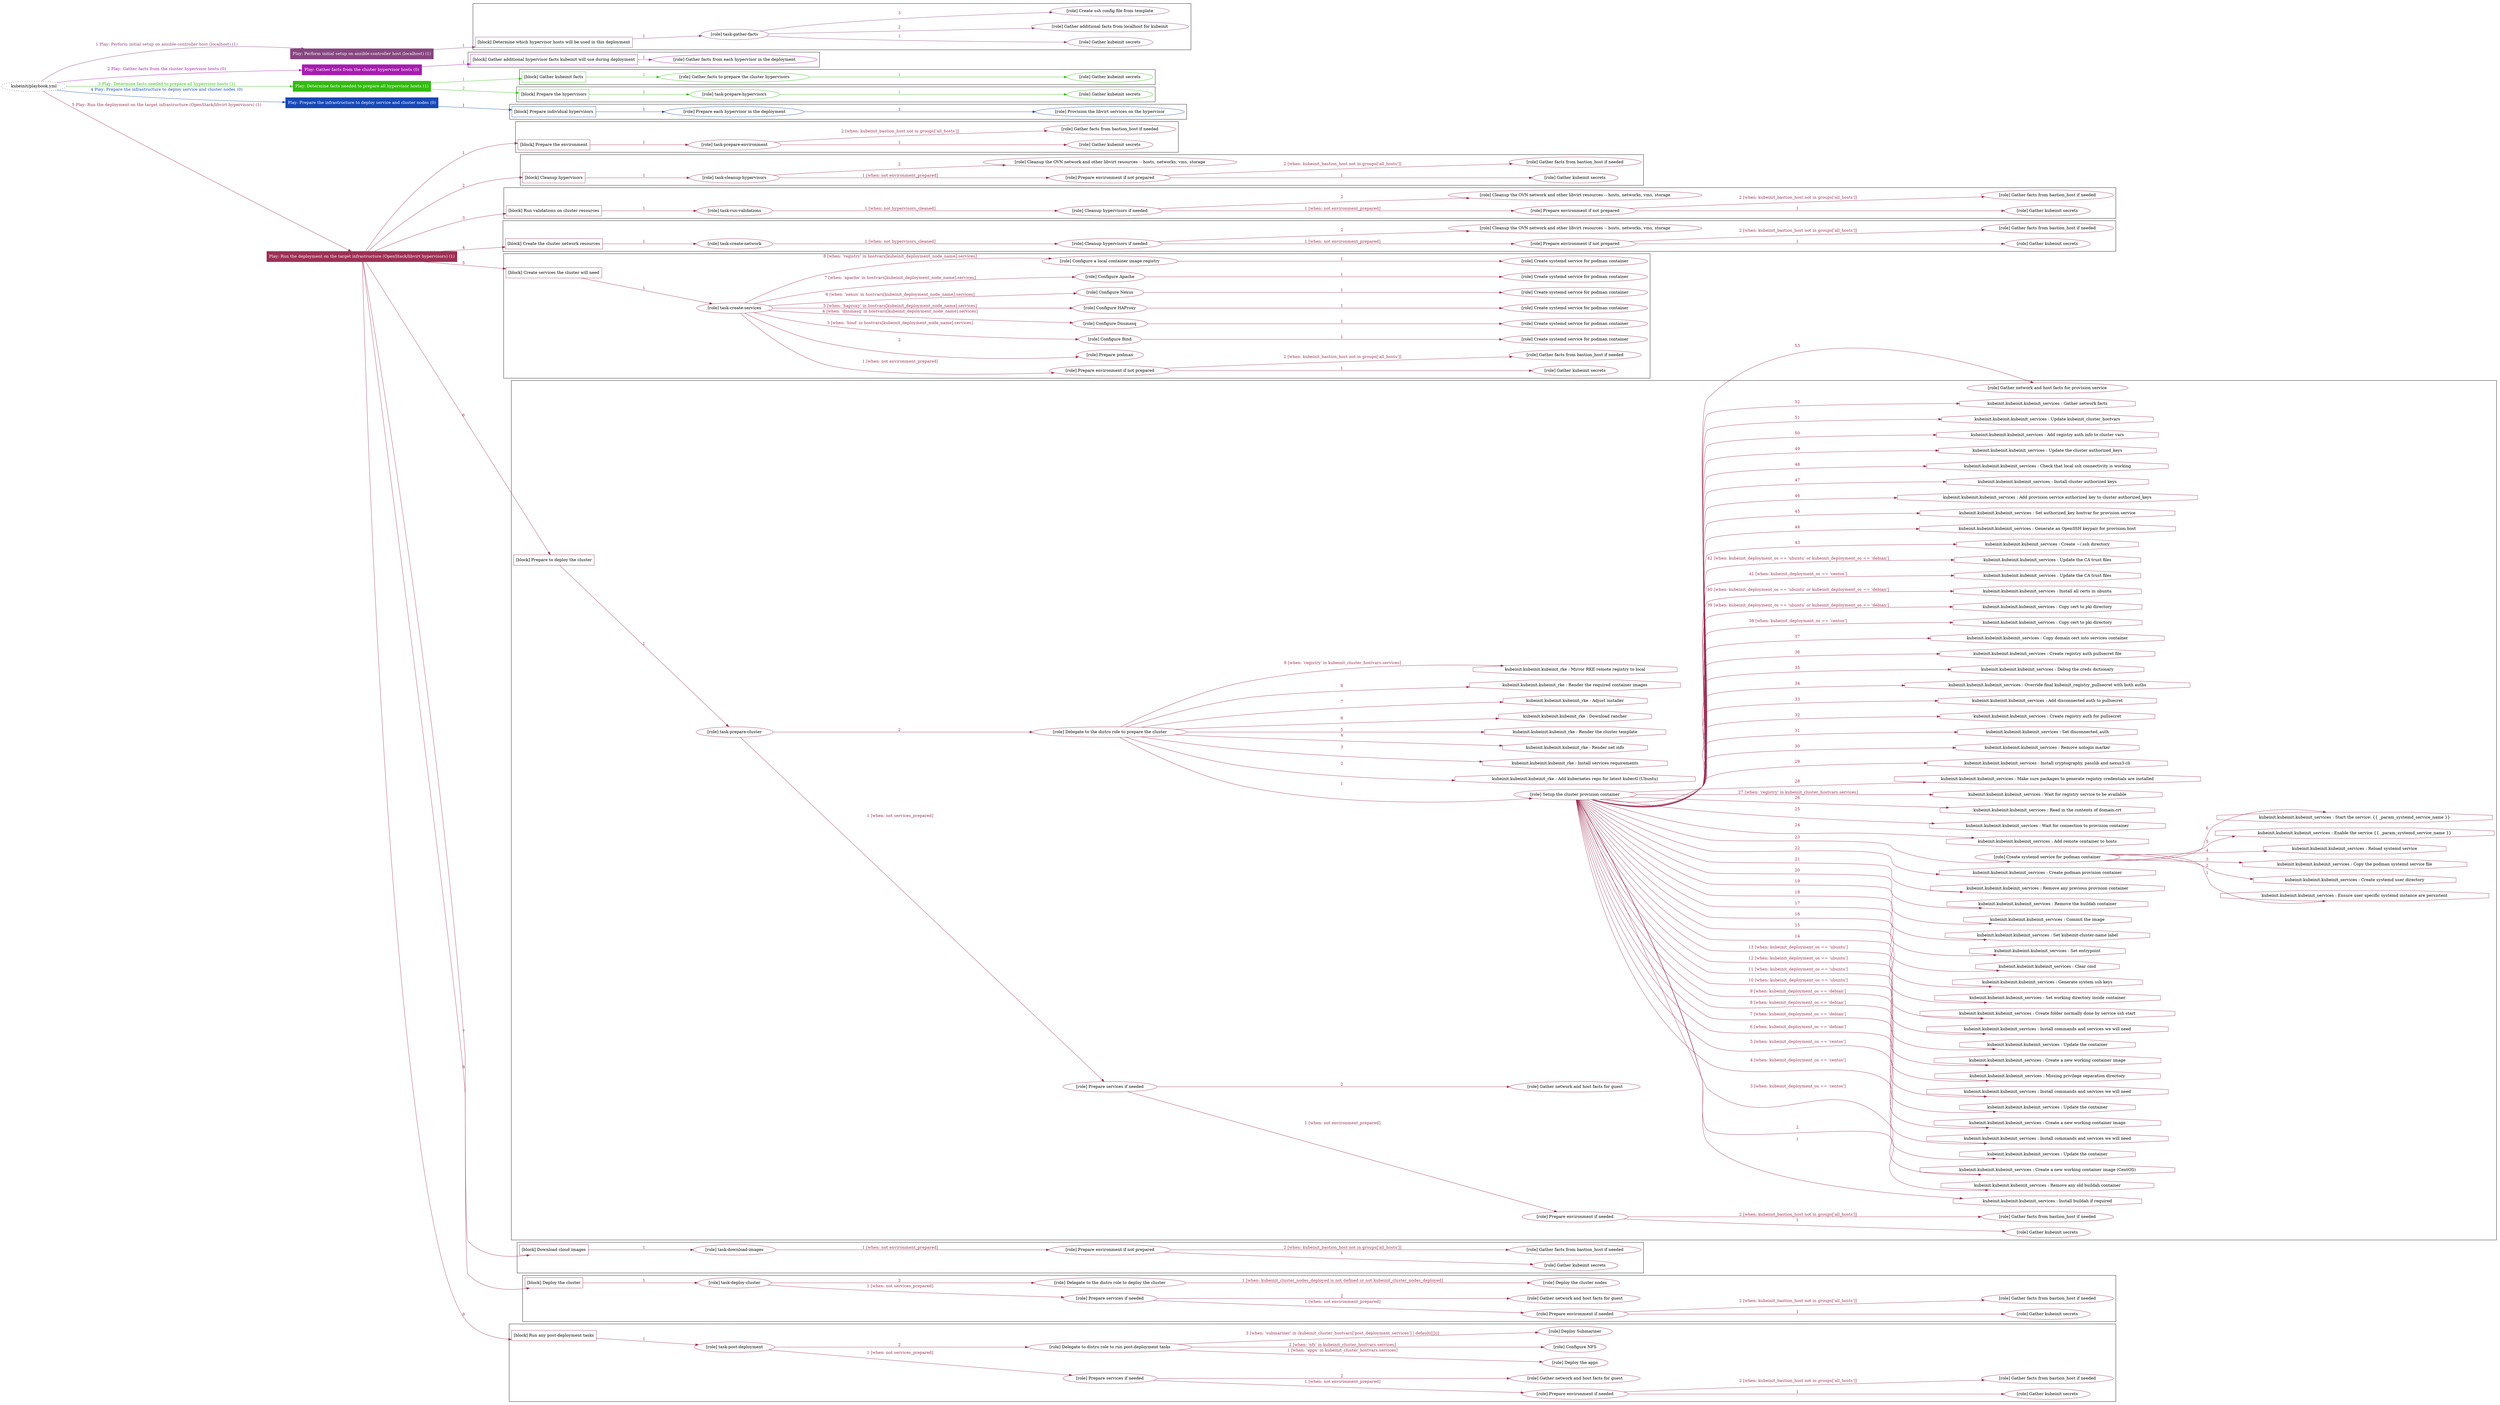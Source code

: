 digraph {
	graph [concentrate=true ordering=in rankdir=LR ratio=fill]
	edge [esep=5 sep=10]
	"kubeinit/playbook.yml" [URL="/home/runner/work/kubeinit/kubeinit/kubeinit/playbook.yml" id=playbook_0e0e11db style=dotted]
	"kubeinit/playbook.yml" -> play_72b8ed07 [label="1 Play: Perform initial setup on ansible-controller host (localhost) (1)" color="#874580" fontcolor="#874580" id=edge_play_72b8ed07 labeltooltip="1 Play: Perform initial setup on ansible-controller host (localhost) (1)" tooltip="1 Play: Perform initial setup on ansible-controller host (localhost) (1)"]
	subgraph "Play: Perform initial setup on ansible-controller host (localhost) (1)" {
		play_72b8ed07 [label="Play: Perform initial setup on ansible-controller host (localhost) (1)" URL="/home/runner/work/kubeinit/kubeinit/kubeinit/playbook.yml" color="#874580" fontcolor="#ffffff" id=play_72b8ed07 shape=box style=filled tooltip=localhost]
		play_72b8ed07 -> block_40e78c54 [label=1 color="#874580" fontcolor="#874580" id=edge_block_40e78c54 labeltooltip=1 tooltip=1]
		subgraph cluster_block_40e78c54 {
			block_40e78c54 [label="[block] Determine which hypervisor hosts will be used in this deployment" URL="/home/runner/work/kubeinit/kubeinit/kubeinit/playbook.yml" color="#874580" id=block_40e78c54 labeltooltip="Determine which hypervisor hosts will be used in this deployment" shape=box tooltip="Determine which hypervisor hosts will be used in this deployment"]
			block_40e78c54 -> role_915c1832 [label="1 " color="#874580" fontcolor="#874580" id=edge_role_915c1832 labeltooltip="1 " tooltip="1 "]
			subgraph "task-gather-facts" {
				role_915c1832 [label="[role] task-gather-facts" URL="/home/runner/work/kubeinit/kubeinit/kubeinit/playbook.yml" color="#874580" id=role_915c1832 tooltip="task-gather-facts"]
				role_915c1832 -> role_6201d91c [label="1 " color="#874580" fontcolor="#874580" id=edge_role_6201d91c labeltooltip="1 " tooltip="1 "]
				subgraph "Gather kubeinit secrets" {
					role_6201d91c [label="[role] Gather kubeinit secrets" URL="/home/runner/.ansible/collections/ansible_collections/kubeinit/kubeinit/roles/kubeinit_prepare/tasks/build_hypervisors_group.yml" color="#874580" id=role_6201d91c tooltip="Gather kubeinit secrets"]
				}
				role_915c1832 -> role_8c064746 [label="2 " color="#874580" fontcolor="#874580" id=edge_role_8c064746 labeltooltip="2 " tooltip="2 "]
				subgraph "Gather additional facts from localhost for kubeinit" {
					role_8c064746 [label="[role] Gather additional facts from localhost for kubeinit" URL="/home/runner/.ansible/collections/ansible_collections/kubeinit/kubeinit/roles/kubeinit_prepare/tasks/build_hypervisors_group.yml" color="#874580" id=role_8c064746 tooltip="Gather additional facts from localhost for kubeinit"]
				}
				role_915c1832 -> role_a6809442 [label="3 " color="#874580" fontcolor="#874580" id=edge_role_a6809442 labeltooltip="3 " tooltip="3 "]
				subgraph "Create ssh config file from template" {
					role_a6809442 [label="[role] Create ssh config file from template" URL="/home/runner/.ansible/collections/ansible_collections/kubeinit/kubeinit/roles/kubeinit_prepare/tasks/build_hypervisors_group.yml" color="#874580" id=role_a6809442 tooltip="Create ssh config file from template"]
				}
			}
		}
	}
	"kubeinit/playbook.yml" -> play_89c71ecc [label="2 Play: Gather facts from the cluster hypervisor hosts (0)" color="#a71cb0" fontcolor="#a71cb0" id=edge_play_89c71ecc labeltooltip="2 Play: Gather facts from the cluster hypervisor hosts (0)" tooltip="2 Play: Gather facts from the cluster hypervisor hosts (0)"]
	subgraph "Play: Gather facts from the cluster hypervisor hosts (0)" {
		play_89c71ecc [label="Play: Gather facts from the cluster hypervisor hosts (0)" URL="/home/runner/work/kubeinit/kubeinit/kubeinit/playbook.yml" color="#a71cb0" fontcolor="#ffffff" id=play_89c71ecc shape=box style=filled tooltip="Play: Gather facts from the cluster hypervisor hosts (0)"]
		play_89c71ecc -> block_64871065 [label=1 color="#a71cb0" fontcolor="#a71cb0" id=edge_block_64871065 labeltooltip=1 tooltip=1]
		subgraph cluster_block_64871065 {
			block_64871065 [label="[block] Gather additional hypervisor facts kubeinit will use during deployment" URL="/home/runner/work/kubeinit/kubeinit/kubeinit/playbook.yml" color="#a71cb0" id=block_64871065 labeltooltip="Gather additional hypervisor facts kubeinit will use during deployment" shape=box tooltip="Gather additional hypervisor facts kubeinit will use during deployment"]
			block_64871065 -> role_1278296c [label="1 " color="#a71cb0" fontcolor="#a71cb0" id=edge_role_1278296c labeltooltip="1 " tooltip="1 "]
			subgraph "Gather facts from each hypervisor in the deployment" {
				role_1278296c [label="[role] Gather facts from each hypervisor in the deployment" URL="/home/runner/work/kubeinit/kubeinit/kubeinit/playbook.yml" color="#a71cb0" id=role_1278296c tooltip="Gather facts from each hypervisor in the deployment"]
			}
		}
	}
	"kubeinit/playbook.yml" -> play_6a4fe965 [label="3 Play: Determine facts needed to prepare all hypervisor hosts (1)" color="#33bb11" fontcolor="#33bb11" id=edge_play_6a4fe965 labeltooltip="3 Play: Determine facts needed to prepare all hypervisor hosts (1)" tooltip="3 Play: Determine facts needed to prepare all hypervisor hosts (1)"]
	subgraph "Play: Determine facts needed to prepare all hypervisor hosts (1)" {
		play_6a4fe965 [label="Play: Determine facts needed to prepare all hypervisor hosts (1)" URL="/home/runner/work/kubeinit/kubeinit/kubeinit/playbook.yml" color="#33bb11" fontcolor="#ffffff" id=play_6a4fe965 shape=box style=filled tooltip=localhost]
		play_6a4fe965 -> block_41119862 [label=1 color="#33bb11" fontcolor="#33bb11" id=edge_block_41119862 labeltooltip=1 tooltip=1]
		subgraph cluster_block_41119862 {
			block_41119862 [label="[block] Gather kubeinit facts" URL="/home/runner/work/kubeinit/kubeinit/kubeinit/playbook.yml" color="#33bb11" id=block_41119862 labeltooltip="Gather kubeinit facts" shape=box tooltip="Gather kubeinit facts"]
			block_41119862 -> role_fde95fcf [label="1 " color="#33bb11" fontcolor="#33bb11" id=edge_role_fde95fcf labeltooltip="1 " tooltip="1 "]
			subgraph "Gather facts to prepare the cluster hypervisors" {
				role_fde95fcf [label="[role] Gather facts to prepare the cluster hypervisors" URL="/home/runner/work/kubeinit/kubeinit/kubeinit/playbook.yml" color="#33bb11" id=role_fde95fcf tooltip="Gather facts to prepare the cluster hypervisors"]
				role_fde95fcf -> role_71a46c7a [label="1 " color="#33bb11" fontcolor="#33bb11" id=edge_role_71a46c7a labeltooltip="1 " tooltip="1 "]
				subgraph "Gather kubeinit secrets" {
					role_71a46c7a [label="[role] Gather kubeinit secrets" URL="/home/runner/.ansible/collections/ansible_collections/kubeinit/kubeinit/roles/kubeinit_prepare/tasks/gather_kubeinit_facts.yml" color="#33bb11" id=role_71a46c7a tooltip="Gather kubeinit secrets"]
				}
			}
		}
		play_6a4fe965 -> block_8a9f56c7 [label=2 color="#33bb11" fontcolor="#33bb11" id=edge_block_8a9f56c7 labeltooltip=2 tooltip=2]
		subgraph cluster_block_8a9f56c7 {
			block_8a9f56c7 [label="[block] Prepare the hypervisors" URL="/home/runner/work/kubeinit/kubeinit/kubeinit/playbook.yml" color="#33bb11" id=block_8a9f56c7 labeltooltip="Prepare the hypervisors" shape=box tooltip="Prepare the hypervisors"]
			block_8a9f56c7 -> role_f04e9586 [label="1 " color="#33bb11" fontcolor="#33bb11" id=edge_role_f04e9586 labeltooltip="1 " tooltip="1 "]
			subgraph "task-prepare-hypervisors" {
				role_f04e9586 [label="[role] task-prepare-hypervisors" URL="/home/runner/work/kubeinit/kubeinit/kubeinit/playbook.yml" color="#33bb11" id=role_f04e9586 tooltip="task-prepare-hypervisors"]
				role_f04e9586 -> role_892662ea [label="1 " color="#33bb11" fontcolor="#33bb11" id=edge_role_892662ea labeltooltip="1 " tooltip="1 "]
				subgraph "Gather kubeinit secrets" {
					role_892662ea [label="[role] Gather kubeinit secrets" URL="/home/runner/.ansible/collections/ansible_collections/kubeinit/kubeinit/roles/kubeinit_prepare/tasks/gather_kubeinit_facts.yml" color="#33bb11" id=role_892662ea tooltip="Gather kubeinit secrets"]
				}
			}
		}
	}
	"kubeinit/playbook.yml" -> play_f624ed7c [label="4 Play: Prepare the infrastructure to deploy service and cluster nodes (0)" color="#1648b6" fontcolor="#1648b6" id=edge_play_f624ed7c labeltooltip="4 Play: Prepare the infrastructure to deploy service and cluster nodes (0)" tooltip="4 Play: Prepare the infrastructure to deploy service and cluster nodes (0)"]
	subgraph "Play: Prepare the infrastructure to deploy service and cluster nodes (0)" {
		play_f624ed7c [label="Play: Prepare the infrastructure to deploy service and cluster nodes (0)" URL="/home/runner/work/kubeinit/kubeinit/kubeinit/playbook.yml" color="#1648b6" fontcolor="#ffffff" id=play_f624ed7c shape=box style=filled tooltip="Play: Prepare the infrastructure to deploy service and cluster nodes (0)"]
		play_f624ed7c -> block_88ea037b [label=1 color="#1648b6" fontcolor="#1648b6" id=edge_block_88ea037b labeltooltip=1 tooltip=1]
		subgraph cluster_block_88ea037b {
			block_88ea037b [label="[block] Prepare individual hypervisors" URL="/home/runner/work/kubeinit/kubeinit/kubeinit/playbook.yml" color="#1648b6" id=block_88ea037b labeltooltip="Prepare individual hypervisors" shape=box tooltip="Prepare individual hypervisors"]
			block_88ea037b -> role_fd727444 [label="1 " color="#1648b6" fontcolor="#1648b6" id=edge_role_fd727444 labeltooltip="1 " tooltip="1 "]
			subgraph "Prepare each hypervisor in the deployment" {
				role_fd727444 [label="[role] Prepare each hypervisor in the deployment" URL="/home/runner/work/kubeinit/kubeinit/kubeinit/playbook.yml" color="#1648b6" id=role_fd727444 tooltip="Prepare each hypervisor in the deployment"]
				role_fd727444 -> role_eb3b90a7 [label="1 " color="#1648b6" fontcolor="#1648b6" id=edge_role_eb3b90a7 labeltooltip="1 " tooltip="1 "]
				subgraph "Provision the libvirt services on the hypervisor" {
					role_eb3b90a7 [label="[role] Provision the libvirt services on the hypervisor" URL="/home/runner/.ansible/collections/ansible_collections/kubeinit/kubeinit/roles/kubeinit_prepare/tasks/prepare_hypervisor.yml" color="#1648b6" id=role_eb3b90a7 tooltip="Provision the libvirt services on the hypervisor"]
				}
			}
		}
	}
	"kubeinit/playbook.yml" -> play_d949826b [label="5 Play: Run the deployment on the target infrastructure (OpenStack/libvirt hypervisors) (1)" color="#9c3055" fontcolor="#9c3055" id=edge_play_d949826b labeltooltip="5 Play: Run the deployment on the target infrastructure (OpenStack/libvirt hypervisors) (1)" tooltip="5 Play: Run the deployment on the target infrastructure (OpenStack/libvirt hypervisors) (1)"]
	subgraph "Play: Run the deployment on the target infrastructure (OpenStack/libvirt hypervisors) (1)" {
		play_d949826b [label="Play: Run the deployment on the target infrastructure (OpenStack/libvirt hypervisors) (1)" URL="/home/runner/work/kubeinit/kubeinit/kubeinit/playbook.yml" color="#9c3055" fontcolor="#ffffff" id=play_d949826b shape=box style=filled tooltip=localhost]
		play_d949826b -> block_a1ad77ac [label=1 color="#9c3055" fontcolor="#9c3055" id=edge_block_a1ad77ac labeltooltip=1 tooltip=1]
		subgraph cluster_block_a1ad77ac {
			block_a1ad77ac [label="[block] Prepare the environment" URL="/home/runner/work/kubeinit/kubeinit/kubeinit/playbook.yml" color="#9c3055" id=block_a1ad77ac labeltooltip="Prepare the environment" shape=box tooltip="Prepare the environment"]
			block_a1ad77ac -> role_c80e948c [label="1 " color="#9c3055" fontcolor="#9c3055" id=edge_role_c80e948c labeltooltip="1 " tooltip="1 "]
			subgraph "task-prepare-environment" {
				role_c80e948c [label="[role] task-prepare-environment" URL="/home/runner/work/kubeinit/kubeinit/kubeinit/playbook.yml" color="#9c3055" id=role_c80e948c tooltip="task-prepare-environment"]
				role_c80e948c -> role_3e0c3c76 [label="1 " color="#9c3055" fontcolor="#9c3055" id=edge_role_3e0c3c76 labeltooltip="1 " tooltip="1 "]
				subgraph "Gather kubeinit secrets" {
					role_3e0c3c76 [label="[role] Gather kubeinit secrets" URL="/home/runner/.ansible/collections/ansible_collections/kubeinit/kubeinit/roles/kubeinit_prepare/tasks/gather_kubeinit_facts.yml" color="#9c3055" id=role_3e0c3c76 tooltip="Gather kubeinit secrets"]
				}
				role_c80e948c -> role_873ec950 [label="2 [when: kubeinit_bastion_host not in groups['all_hosts']]" color="#9c3055" fontcolor="#9c3055" id=edge_role_873ec950 labeltooltip="2 [when: kubeinit_bastion_host not in groups['all_hosts']]" tooltip="2 [when: kubeinit_bastion_host not in groups['all_hosts']]"]
				subgraph "Gather facts from bastion_host if needed" {
					role_873ec950 [label="[role] Gather facts from bastion_host if needed" URL="/home/runner/.ansible/collections/ansible_collections/kubeinit/kubeinit/roles/kubeinit_prepare/tasks/main.yml" color="#9c3055" id=role_873ec950 tooltip="Gather facts from bastion_host if needed"]
				}
			}
		}
		play_d949826b -> block_1a990708 [label=2 color="#9c3055" fontcolor="#9c3055" id=edge_block_1a990708 labeltooltip=2 tooltip=2]
		subgraph cluster_block_1a990708 {
			block_1a990708 [label="[block] Cleanup hypervisors" URL="/home/runner/work/kubeinit/kubeinit/kubeinit/playbook.yml" color="#9c3055" id=block_1a990708 labeltooltip="Cleanup hypervisors" shape=box tooltip="Cleanup hypervisors"]
			block_1a990708 -> role_70b7e55a [label="1 " color="#9c3055" fontcolor="#9c3055" id=edge_role_70b7e55a labeltooltip="1 " tooltip="1 "]
			subgraph "task-cleanup-hypervisors" {
				role_70b7e55a [label="[role] task-cleanup-hypervisors" URL="/home/runner/work/kubeinit/kubeinit/kubeinit/playbook.yml" color="#9c3055" id=role_70b7e55a tooltip="task-cleanup-hypervisors"]
				role_70b7e55a -> role_b28324da [label="1 [when: not environment_prepared]" color="#9c3055" fontcolor="#9c3055" id=edge_role_b28324da labeltooltip="1 [when: not environment_prepared]" tooltip="1 [when: not environment_prepared]"]
				subgraph "Prepare environment if not prepared" {
					role_b28324da [label="[role] Prepare environment if not prepared" URL="/home/runner/.ansible/collections/ansible_collections/kubeinit/kubeinit/roles/kubeinit_libvirt/tasks/cleanup_hypervisors.yml" color="#9c3055" id=role_b28324da tooltip="Prepare environment if not prepared"]
					role_b28324da -> role_78aba0f3 [label="1 " color="#9c3055" fontcolor="#9c3055" id=edge_role_78aba0f3 labeltooltip="1 " tooltip="1 "]
					subgraph "Gather kubeinit secrets" {
						role_78aba0f3 [label="[role] Gather kubeinit secrets" URL="/home/runner/.ansible/collections/ansible_collections/kubeinit/kubeinit/roles/kubeinit_prepare/tasks/gather_kubeinit_facts.yml" color="#9c3055" id=role_78aba0f3 tooltip="Gather kubeinit secrets"]
					}
					role_b28324da -> role_be8a2c09 [label="2 [when: kubeinit_bastion_host not in groups['all_hosts']]" color="#9c3055" fontcolor="#9c3055" id=edge_role_be8a2c09 labeltooltip="2 [when: kubeinit_bastion_host not in groups['all_hosts']]" tooltip="2 [when: kubeinit_bastion_host not in groups['all_hosts']]"]
					subgraph "Gather facts from bastion_host if needed" {
						role_be8a2c09 [label="[role] Gather facts from bastion_host if needed" URL="/home/runner/.ansible/collections/ansible_collections/kubeinit/kubeinit/roles/kubeinit_prepare/tasks/main.yml" color="#9c3055" id=role_be8a2c09 tooltip="Gather facts from bastion_host if needed"]
					}
				}
				role_70b7e55a -> role_34cd2058 [label="2 " color="#9c3055" fontcolor="#9c3055" id=edge_role_34cd2058 labeltooltip="2 " tooltip="2 "]
				subgraph "Cleanup the OVN network and other libvirt resources -- hosts, networks, vms, storage" {
					role_34cd2058 [label="[role] Cleanup the OVN network and other libvirt resources -- hosts, networks, vms, storage" URL="/home/runner/.ansible/collections/ansible_collections/kubeinit/kubeinit/roles/kubeinit_libvirt/tasks/cleanup_hypervisors.yml" color="#9c3055" id=role_34cd2058 tooltip="Cleanup the OVN network and other libvirt resources -- hosts, networks, vms, storage"]
				}
			}
		}
		play_d949826b -> block_1d7f32b8 [label=3 color="#9c3055" fontcolor="#9c3055" id=edge_block_1d7f32b8 labeltooltip=3 tooltip=3]
		subgraph cluster_block_1d7f32b8 {
			block_1d7f32b8 [label="[block] Run validations on cluster resources" URL="/home/runner/work/kubeinit/kubeinit/kubeinit/playbook.yml" color="#9c3055" id=block_1d7f32b8 labeltooltip="Run validations on cluster resources" shape=box tooltip="Run validations on cluster resources"]
			block_1d7f32b8 -> role_b95b8675 [label="1 " color="#9c3055" fontcolor="#9c3055" id=edge_role_b95b8675 labeltooltip="1 " tooltip="1 "]
			subgraph "task-run-validations" {
				role_b95b8675 [label="[role] task-run-validations" URL="/home/runner/work/kubeinit/kubeinit/kubeinit/playbook.yml" color="#9c3055" id=role_b95b8675 tooltip="task-run-validations"]
				role_b95b8675 -> role_fa7f7593 [label="1 [when: not hypervisors_cleaned]" color="#9c3055" fontcolor="#9c3055" id=edge_role_fa7f7593 labeltooltip="1 [when: not hypervisors_cleaned]" tooltip="1 [when: not hypervisors_cleaned]"]
				subgraph "Cleanup hypervisors if needed" {
					role_fa7f7593 [label="[role] Cleanup hypervisors if needed" URL="/home/runner/.ansible/collections/ansible_collections/kubeinit/kubeinit/roles/kubeinit_validations/tasks/main.yml" color="#9c3055" id=role_fa7f7593 tooltip="Cleanup hypervisors if needed"]
					role_fa7f7593 -> role_2ed1564d [label="1 [when: not environment_prepared]" color="#9c3055" fontcolor="#9c3055" id=edge_role_2ed1564d labeltooltip="1 [when: not environment_prepared]" tooltip="1 [when: not environment_prepared]"]
					subgraph "Prepare environment if not prepared" {
						role_2ed1564d [label="[role] Prepare environment if not prepared" URL="/home/runner/.ansible/collections/ansible_collections/kubeinit/kubeinit/roles/kubeinit_libvirt/tasks/cleanup_hypervisors.yml" color="#9c3055" id=role_2ed1564d tooltip="Prepare environment if not prepared"]
						role_2ed1564d -> role_0cdfbbed [label="1 " color="#9c3055" fontcolor="#9c3055" id=edge_role_0cdfbbed labeltooltip="1 " tooltip="1 "]
						subgraph "Gather kubeinit secrets" {
							role_0cdfbbed [label="[role] Gather kubeinit secrets" URL="/home/runner/.ansible/collections/ansible_collections/kubeinit/kubeinit/roles/kubeinit_prepare/tasks/gather_kubeinit_facts.yml" color="#9c3055" id=role_0cdfbbed tooltip="Gather kubeinit secrets"]
						}
						role_2ed1564d -> role_8508a8d3 [label="2 [when: kubeinit_bastion_host not in groups['all_hosts']]" color="#9c3055" fontcolor="#9c3055" id=edge_role_8508a8d3 labeltooltip="2 [when: kubeinit_bastion_host not in groups['all_hosts']]" tooltip="2 [when: kubeinit_bastion_host not in groups['all_hosts']]"]
						subgraph "Gather facts from bastion_host if needed" {
							role_8508a8d3 [label="[role] Gather facts from bastion_host if needed" URL="/home/runner/.ansible/collections/ansible_collections/kubeinit/kubeinit/roles/kubeinit_prepare/tasks/main.yml" color="#9c3055" id=role_8508a8d3 tooltip="Gather facts from bastion_host if needed"]
						}
					}
					role_fa7f7593 -> role_2f68387b [label="2 " color="#9c3055" fontcolor="#9c3055" id=edge_role_2f68387b labeltooltip="2 " tooltip="2 "]
					subgraph "Cleanup the OVN network and other libvirt resources -- hosts, networks, vms, storage" {
						role_2f68387b [label="[role] Cleanup the OVN network and other libvirt resources -- hosts, networks, vms, storage" URL="/home/runner/.ansible/collections/ansible_collections/kubeinit/kubeinit/roles/kubeinit_libvirt/tasks/cleanup_hypervisors.yml" color="#9c3055" id=role_2f68387b tooltip="Cleanup the OVN network and other libvirt resources -- hosts, networks, vms, storage"]
					}
				}
			}
		}
		play_d949826b -> block_5f36ba9d [label=4 color="#9c3055" fontcolor="#9c3055" id=edge_block_5f36ba9d labeltooltip=4 tooltip=4]
		subgraph cluster_block_5f36ba9d {
			block_5f36ba9d [label="[block] Create the cluster network resources" URL="/home/runner/work/kubeinit/kubeinit/kubeinit/playbook.yml" color="#9c3055" id=block_5f36ba9d labeltooltip="Create the cluster network resources" shape=box tooltip="Create the cluster network resources"]
			block_5f36ba9d -> role_41ea1db0 [label="1 " color="#9c3055" fontcolor="#9c3055" id=edge_role_41ea1db0 labeltooltip="1 " tooltip="1 "]
			subgraph "task-create-network" {
				role_41ea1db0 [label="[role] task-create-network" URL="/home/runner/work/kubeinit/kubeinit/kubeinit/playbook.yml" color="#9c3055" id=role_41ea1db0 tooltip="task-create-network"]
				role_41ea1db0 -> role_5f4aef64 [label="1 [when: not hypervisors_cleaned]" color="#9c3055" fontcolor="#9c3055" id=edge_role_5f4aef64 labeltooltip="1 [when: not hypervisors_cleaned]" tooltip="1 [when: not hypervisors_cleaned]"]
				subgraph "Cleanup hypervisors if needed" {
					role_5f4aef64 [label="[role] Cleanup hypervisors if needed" URL="/home/runner/.ansible/collections/ansible_collections/kubeinit/kubeinit/roles/kubeinit_libvirt/tasks/create_network.yml" color="#9c3055" id=role_5f4aef64 tooltip="Cleanup hypervisors if needed"]
					role_5f4aef64 -> role_3d979568 [label="1 [when: not environment_prepared]" color="#9c3055" fontcolor="#9c3055" id=edge_role_3d979568 labeltooltip="1 [when: not environment_prepared]" tooltip="1 [when: not environment_prepared]"]
					subgraph "Prepare environment if not prepared" {
						role_3d979568 [label="[role] Prepare environment if not prepared" URL="/home/runner/.ansible/collections/ansible_collections/kubeinit/kubeinit/roles/kubeinit_libvirt/tasks/cleanup_hypervisors.yml" color="#9c3055" id=role_3d979568 tooltip="Prepare environment if not prepared"]
						role_3d979568 -> role_04dc7b2c [label="1 " color="#9c3055" fontcolor="#9c3055" id=edge_role_04dc7b2c labeltooltip="1 " tooltip="1 "]
						subgraph "Gather kubeinit secrets" {
							role_04dc7b2c [label="[role] Gather kubeinit secrets" URL="/home/runner/.ansible/collections/ansible_collections/kubeinit/kubeinit/roles/kubeinit_prepare/tasks/gather_kubeinit_facts.yml" color="#9c3055" id=role_04dc7b2c tooltip="Gather kubeinit secrets"]
						}
						role_3d979568 -> role_553a6c83 [label="2 [when: kubeinit_bastion_host not in groups['all_hosts']]" color="#9c3055" fontcolor="#9c3055" id=edge_role_553a6c83 labeltooltip="2 [when: kubeinit_bastion_host not in groups['all_hosts']]" tooltip="2 [when: kubeinit_bastion_host not in groups['all_hosts']]"]
						subgraph "Gather facts from bastion_host if needed" {
							role_553a6c83 [label="[role] Gather facts from bastion_host if needed" URL="/home/runner/.ansible/collections/ansible_collections/kubeinit/kubeinit/roles/kubeinit_prepare/tasks/main.yml" color="#9c3055" id=role_553a6c83 tooltip="Gather facts from bastion_host if needed"]
						}
					}
					role_5f4aef64 -> role_93abb0e2 [label="2 " color="#9c3055" fontcolor="#9c3055" id=edge_role_93abb0e2 labeltooltip="2 " tooltip="2 "]
					subgraph "Cleanup the OVN network and other libvirt resources -- hosts, networks, vms, storage" {
						role_93abb0e2 [label="[role] Cleanup the OVN network and other libvirt resources -- hosts, networks, vms, storage" URL="/home/runner/.ansible/collections/ansible_collections/kubeinit/kubeinit/roles/kubeinit_libvirt/tasks/cleanup_hypervisors.yml" color="#9c3055" id=role_93abb0e2 tooltip="Cleanup the OVN network and other libvirt resources -- hosts, networks, vms, storage"]
					}
				}
			}
		}
		play_d949826b -> block_eab46286 [label=5 color="#9c3055" fontcolor="#9c3055" id=edge_block_eab46286 labeltooltip=5 tooltip=5]
		subgraph cluster_block_eab46286 {
			block_eab46286 [label="[block] Create services the cluster will need" URL="/home/runner/work/kubeinit/kubeinit/kubeinit/playbook.yml" color="#9c3055" id=block_eab46286 labeltooltip="Create services the cluster will need" shape=box tooltip="Create services the cluster will need"]
			block_eab46286 -> role_f8a048ce [label="1 " color="#9c3055" fontcolor="#9c3055" id=edge_role_f8a048ce labeltooltip="1 " tooltip="1 "]
			subgraph "task-create-services" {
				role_f8a048ce [label="[role] task-create-services" URL="/home/runner/work/kubeinit/kubeinit/kubeinit/playbook.yml" color="#9c3055" id=role_f8a048ce tooltip="task-create-services"]
				role_f8a048ce -> role_48cd78ba [label="1 [when: not environment_prepared]" color="#9c3055" fontcolor="#9c3055" id=edge_role_48cd78ba labeltooltip="1 [when: not environment_prepared]" tooltip="1 [when: not environment_prepared]"]
				subgraph "Prepare environment if not prepared" {
					role_48cd78ba [label="[role] Prepare environment if not prepared" URL="/home/runner/.ansible/collections/ansible_collections/kubeinit/kubeinit/roles/kubeinit_services/tasks/main.yml" color="#9c3055" id=role_48cd78ba tooltip="Prepare environment if not prepared"]
					role_48cd78ba -> role_e5565fc9 [label="1 " color="#9c3055" fontcolor="#9c3055" id=edge_role_e5565fc9 labeltooltip="1 " tooltip="1 "]
					subgraph "Gather kubeinit secrets" {
						role_e5565fc9 [label="[role] Gather kubeinit secrets" URL="/home/runner/.ansible/collections/ansible_collections/kubeinit/kubeinit/roles/kubeinit_prepare/tasks/gather_kubeinit_facts.yml" color="#9c3055" id=role_e5565fc9 tooltip="Gather kubeinit secrets"]
					}
					role_48cd78ba -> role_9f743516 [label="2 [when: kubeinit_bastion_host not in groups['all_hosts']]" color="#9c3055" fontcolor="#9c3055" id=edge_role_9f743516 labeltooltip="2 [when: kubeinit_bastion_host not in groups['all_hosts']]" tooltip="2 [when: kubeinit_bastion_host not in groups['all_hosts']]"]
					subgraph "Gather facts from bastion_host if needed" {
						role_9f743516 [label="[role] Gather facts from bastion_host if needed" URL="/home/runner/.ansible/collections/ansible_collections/kubeinit/kubeinit/roles/kubeinit_prepare/tasks/main.yml" color="#9c3055" id=role_9f743516 tooltip="Gather facts from bastion_host if needed"]
					}
				}
				role_f8a048ce -> role_f7dae7c8 [label="2 " color="#9c3055" fontcolor="#9c3055" id=edge_role_f7dae7c8 labeltooltip="2 " tooltip="2 "]
				subgraph "Prepare podman" {
					role_f7dae7c8 [label="[role] Prepare podman" URL="/home/runner/.ansible/collections/ansible_collections/kubeinit/kubeinit/roles/kubeinit_services/tasks/00_create_service_pod.yml" color="#9c3055" id=role_f7dae7c8 tooltip="Prepare podman"]
				}
				role_f8a048ce -> role_3c310d7c [label="3 [when: 'bind' in hostvars[kubeinit_deployment_node_name].services]" color="#9c3055" fontcolor="#9c3055" id=edge_role_3c310d7c labeltooltip="3 [when: 'bind' in hostvars[kubeinit_deployment_node_name].services]" tooltip="3 [when: 'bind' in hostvars[kubeinit_deployment_node_name].services]"]
				subgraph "Configure Bind" {
					role_3c310d7c [label="[role] Configure Bind" URL="/home/runner/.ansible/collections/ansible_collections/kubeinit/kubeinit/roles/kubeinit_services/tasks/start_services_containers.yml" color="#9c3055" id=role_3c310d7c tooltip="Configure Bind"]
					role_3c310d7c -> role_cae54485 [label="1 " color="#9c3055" fontcolor="#9c3055" id=edge_role_cae54485 labeltooltip="1 " tooltip="1 "]
					subgraph "Create systemd service for podman container" {
						role_cae54485 [label="[role] Create systemd service for podman container" URL="/home/runner/.ansible/collections/ansible_collections/kubeinit/kubeinit/roles/kubeinit_bind/tasks/main.yml" color="#9c3055" id=role_cae54485 tooltip="Create systemd service for podman container"]
					}
				}
				role_f8a048ce -> role_86c05080 [label="4 [when: 'dnsmasq' in hostvars[kubeinit_deployment_node_name].services]" color="#9c3055" fontcolor="#9c3055" id=edge_role_86c05080 labeltooltip="4 [when: 'dnsmasq' in hostvars[kubeinit_deployment_node_name].services]" tooltip="4 [when: 'dnsmasq' in hostvars[kubeinit_deployment_node_name].services]"]
				subgraph "Configure Dnsmasq" {
					role_86c05080 [label="[role] Configure Dnsmasq" URL="/home/runner/.ansible/collections/ansible_collections/kubeinit/kubeinit/roles/kubeinit_services/tasks/start_services_containers.yml" color="#9c3055" id=role_86c05080 tooltip="Configure Dnsmasq"]
					role_86c05080 -> role_50448b83 [label="1 " color="#9c3055" fontcolor="#9c3055" id=edge_role_50448b83 labeltooltip="1 " tooltip="1 "]
					subgraph "Create systemd service for podman container" {
						role_50448b83 [label="[role] Create systemd service for podman container" URL="/home/runner/.ansible/collections/ansible_collections/kubeinit/kubeinit/roles/kubeinit_dnsmasq/tasks/main.yml" color="#9c3055" id=role_50448b83 tooltip="Create systemd service for podman container"]
					}
				}
				role_f8a048ce -> role_0eb61f8f [label="5 [when: 'haproxy' in hostvars[kubeinit_deployment_node_name].services]" color="#9c3055" fontcolor="#9c3055" id=edge_role_0eb61f8f labeltooltip="5 [when: 'haproxy' in hostvars[kubeinit_deployment_node_name].services]" tooltip="5 [when: 'haproxy' in hostvars[kubeinit_deployment_node_name].services]"]
				subgraph "Configure HAProxy" {
					role_0eb61f8f [label="[role] Configure HAProxy" URL="/home/runner/.ansible/collections/ansible_collections/kubeinit/kubeinit/roles/kubeinit_services/tasks/start_services_containers.yml" color="#9c3055" id=role_0eb61f8f tooltip="Configure HAProxy"]
					role_0eb61f8f -> role_30b41859 [label="1 " color="#9c3055" fontcolor="#9c3055" id=edge_role_30b41859 labeltooltip="1 " tooltip="1 "]
					subgraph "Create systemd service for podman container" {
						role_30b41859 [label="[role] Create systemd service for podman container" URL="/home/runner/.ansible/collections/ansible_collections/kubeinit/kubeinit/roles/kubeinit_haproxy/tasks/main.yml" color="#9c3055" id=role_30b41859 tooltip="Create systemd service for podman container"]
					}
				}
				role_f8a048ce -> role_0f22a157 [label="6 [when: 'nexus' in hostvars[kubeinit_deployment_node_name].services]" color="#9c3055" fontcolor="#9c3055" id=edge_role_0f22a157 labeltooltip="6 [when: 'nexus' in hostvars[kubeinit_deployment_node_name].services]" tooltip="6 [when: 'nexus' in hostvars[kubeinit_deployment_node_name].services]"]
				subgraph "Configure Nexus" {
					role_0f22a157 [label="[role] Configure Nexus" URL="/home/runner/.ansible/collections/ansible_collections/kubeinit/kubeinit/roles/kubeinit_services/tasks/start_services_containers.yml" color="#9c3055" id=role_0f22a157 tooltip="Configure Nexus"]
					role_0f22a157 -> role_d9009816 [label="1 " color="#9c3055" fontcolor="#9c3055" id=edge_role_d9009816 labeltooltip="1 " tooltip="1 "]
					subgraph "Create systemd service for podman container" {
						role_d9009816 [label="[role] Create systemd service for podman container" URL="/home/runner/.ansible/collections/ansible_collections/kubeinit/kubeinit/roles/kubeinit_nexus/tasks/main.yml" color="#9c3055" id=role_d9009816 tooltip="Create systemd service for podman container"]
					}
				}
				role_f8a048ce -> role_937eb350 [label="7 [when: 'apache' in hostvars[kubeinit_deployment_node_name].services]" color="#9c3055" fontcolor="#9c3055" id=edge_role_937eb350 labeltooltip="7 [when: 'apache' in hostvars[kubeinit_deployment_node_name].services]" tooltip="7 [when: 'apache' in hostvars[kubeinit_deployment_node_name].services]"]
				subgraph "Configure Apache" {
					role_937eb350 [label="[role] Configure Apache" URL="/home/runner/.ansible/collections/ansible_collections/kubeinit/kubeinit/roles/kubeinit_services/tasks/start_services_containers.yml" color="#9c3055" id=role_937eb350 tooltip="Configure Apache"]
					role_937eb350 -> role_66fe3bfe [label="1 " color="#9c3055" fontcolor="#9c3055" id=edge_role_66fe3bfe labeltooltip="1 " tooltip="1 "]
					subgraph "Create systemd service for podman container" {
						role_66fe3bfe [label="[role] Create systemd service for podman container" URL="/home/runner/.ansible/collections/ansible_collections/kubeinit/kubeinit/roles/kubeinit_apache/tasks/main.yml" color="#9c3055" id=role_66fe3bfe tooltip="Create systemd service for podman container"]
					}
				}
				role_f8a048ce -> role_196442ea [label="8 [when: 'registry' in hostvars[kubeinit_deployment_node_name].services]" color="#9c3055" fontcolor="#9c3055" id=edge_role_196442ea labeltooltip="8 [when: 'registry' in hostvars[kubeinit_deployment_node_name].services]" tooltip="8 [when: 'registry' in hostvars[kubeinit_deployment_node_name].services]"]
				subgraph "Configure a local container image registry" {
					role_196442ea [label="[role] Configure a local container image registry" URL="/home/runner/.ansible/collections/ansible_collections/kubeinit/kubeinit/roles/kubeinit_services/tasks/start_services_containers.yml" color="#9c3055" id=role_196442ea tooltip="Configure a local container image registry"]
					role_196442ea -> role_d05b2107 [label="1 " color="#9c3055" fontcolor="#9c3055" id=edge_role_d05b2107 labeltooltip="1 " tooltip="1 "]
					subgraph "Create systemd service for podman container" {
						role_d05b2107 [label="[role] Create systemd service for podman container" URL="/home/runner/.ansible/collections/ansible_collections/kubeinit/kubeinit/roles/kubeinit_registry/tasks/main.yml" color="#9c3055" id=role_d05b2107 tooltip="Create systemd service for podman container"]
					}
				}
			}
		}
		play_d949826b -> block_25a4e7dd [label=6 color="#9c3055" fontcolor="#9c3055" id=edge_block_25a4e7dd labeltooltip=6 tooltip=6]
		subgraph cluster_block_25a4e7dd {
			block_25a4e7dd [label="[block] Prepare to deploy the cluster" URL="/home/runner/work/kubeinit/kubeinit/kubeinit/playbook.yml" color="#9c3055" id=block_25a4e7dd labeltooltip="Prepare to deploy the cluster" shape=box tooltip="Prepare to deploy the cluster"]
			block_25a4e7dd -> role_c86c4489 [label="1 " color="#9c3055" fontcolor="#9c3055" id=edge_role_c86c4489 labeltooltip="1 " tooltip="1 "]
			subgraph "task-prepare-cluster" {
				role_c86c4489 [label="[role] task-prepare-cluster" URL="/home/runner/work/kubeinit/kubeinit/kubeinit/playbook.yml" color="#9c3055" id=role_c86c4489 tooltip="task-prepare-cluster"]
				role_c86c4489 -> role_98515279 [label="1 [when: not services_prepared]" color="#9c3055" fontcolor="#9c3055" id=edge_role_98515279 labeltooltip="1 [when: not services_prepared]" tooltip="1 [when: not services_prepared]"]
				subgraph "Prepare services if needed" {
					role_98515279 [label="[role] Prepare services if needed" URL="/home/runner/.ansible/collections/ansible_collections/kubeinit/kubeinit/roles/kubeinit_prepare/tasks/prepare_cluster.yml" color="#9c3055" id=role_98515279 tooltip="Prepare services if needed"]
					role_98515279 -> role_eb4616ff [label="1 [when: not environment_prepared]" color="#9c3055" fontcolor="#9c3055" id=edge_role_eb4616ff labeltooltip="1 [when: not environment_prepared]" tooltip="1 [when: not environment_prepared]"]
					subgraph "Prepare environment if needed" {
						role_eb4616ff [label="[role] Prepare environment if needed" URL="/home/runner/.ansible/collections/ansible_collections/kubeinit/kubeinit/roles/kubeinit_services/tasks/prepare_services.yml" color="#9c3055" id=role_eb4616ff tooltip="Prepare environment if needed"]
						role_eb4616ff -> role_50f68fd7 [label="1 " color="#9c3055" fontcolor="#9c3055" id=edge_role_50f68fd7 labeltooltip="1 " tooltip="1 "]
						subgraph "Gather kubeinit secrets" {
							role_50f68fd7 [label="[role] Gather kubeinit secrets" URL="/home/runner/.ansible/collections/ansible_collections/kubeinit/kubeinit/roles/kubeinit_prepare/tasks/gather_kubeinit_facts.yml" color="#9c3055" id=role_50f68fd7 tooltip="Gather kubeinit secrets"]
						}
						role_eb4616ff -> role_8d66ce44 [label="2 [when: kubeinit_bastion_host not in groups['all_hosts']]" color="#9c3055" fontcolor="#9c3055" id=edge_role_8d66ce44 labeltooltip="2 [when: kubeinit_bastion_host not in groups['all_hosts']]" tooltip="2 [when: kubeinit_bastion_host not in groups['all_hosts']]"]
						subgraph "Gather facts from bastion_host if needed" {
							role_8d66ce44 [label="[role] Gather facts from bastion_host if needed" URL="/home/runner/.ansible/collections/ansible_collections/kubeinit/kubeinit/roles/kubeinit_prepare/tasks/main.yml" color="#9c3055" id=role_8d66ce44 tooltip="Gather facts from bastion_host if needed"]
						}
					}
					role_98515279 -> role_69736072 [label="2 " color="#9c3055" fontcolor="#9c3055" id=edge_role_69736072 labeltooltip="2 " tooltip="2 "]
					subgraph "Gather network and host facts for guest" {
						role_69736072 [label="[role] Gather network and host facts for guest" URL="/home/runner/.ansible/collections/ansible_collections/kubeinit/kubeinit/roles/kubeinit_services/tasks/prepare_services.yml" color="#9c3055" id=role_69736072 tooltip="Gather network and host facts for guest"]
					}
				}
				role_c86c4489 -> role_3adf73f7 [label="2 " color="#9c3055" fontcolor="#9c3055" id=edge_role_3adf73f7 labeltooltip="2 " tooltip="2 "]
				subgraph "Delegate to the distro role to prepare the cluster" {
					role_3adf73f7 [label="[role] Delegate to the distro role to prepare the cluster" URL="/home/runner/.ansible/collections/ansible_collections/kubeinit/kubeinit/roles/kubeinit_prepare/tasks/prepare_cluster.yml" color="#9c3055" id=role_3adf73f7 tooltip="Delegate to the distro role to prepare the cluster"]
					role_3adf73f7 -> role_ed28f6c4 [label="1 " color="#9c3055" fontcolor="#9c3055" id=edge_role_ed28f6c4 labeltooltip="1 " tooltip="1 "]
					subgraph "Setup the cluster provision container" {
						role_ed28f6c4 [label="[role] Setup the cluster provision container" URL="/home/runner/.ansible/collections/ansible_collections/kubeinit/kubeinit/roles/kubeinit_rke/tasks/prepare_cluster.yml" color="#9c3055" id=role_ed28f6c4 tooltip="Setup the cluster provision container"]
						task_bc93f953 [label="kubeinit.kubeinit.kubeinit_services : Install buildah if required" URL="/home/runner/.ansible/collections/ansible_collections/kubeinit/kubeinit/roles/kubeinit_services/tasks/create_provision_container.yml" color="#9c3055" id=task_bc93f953 shape=octagon tooltip="kubeinit.kubeinit.kubeinit_services : Install buildah if required"]
						role_ed28f6c4 -> task_bc93f953 [label="1 " color="#9c3055" fontcolor="#9c3055" id=edge_task_bc93f953 labeltooltip="1 " tooltip="1 "]
						task_12332545 [label="kubeinit.kubeinit.kubeinit_services : Remove any old buildah container" URL="/home/runner/.ansible/collections/ansible_collections/kubeinit/kubeinit/roles/kubeinit_services/tasks/create_provision_container.yml" color="#9c3055" id=task_12332545 shape=octagon tooltip="kubeinit.kubeinit.kubeinit_services : Remove any old buildah container"]
						role_ed28f6c4 -> task_12332545 [label="2 " color="#9c3055" fontcolor="#9c3055" id=edge_task_12332545 labeltooltip="2 " tooltip="2 "]
						task_0fc5ae97 [label="kubeinit.kubeinit.kubeinit_services : Create a new working container image (CentOS)" URL="/home/runner/.ansible/collections/ansible_collections/kubeinit/kubeinit/roles/kubeinit_services/tasks/create_provision_container.yml" color="#9c3055" id=task_0fc5ae97 shape=octagon tooltip="kubeinit.kubeinit.kubeinit_services : Create a new working container image (CentOS)"]
						role_ed28f6c4 -> task_0fc5ae97 [label="3 [when: kubeinit_deployment_os == 'centos']" color="#9c3055" fontcolor="#9c3055" id=edge_task_0fc5ae97 labeltooltip="3 [when: kubeinit_deployment_os == 'centos']" tooltip="3 [when: kubeinit_deployment_os == 'centos']"]
						task_96b75ace [label="kubeinit.kubeinit.kubeinit_services : Update the container" URL="/home/runner/.ansible/collections/ansible_collections/kubeinit/kubeinit/roles/kubeinit_services/tasks/create_provision_container.yml" color="#9c3055" id=task_96b75ace shape=octagon tooltip="kubeinit.kubeinit.kubeinit_services : Update the container"]
						role_ed28f6c4 -> task_96b75ace [label="4 [when: kubeinit_deployment_os == 'centos']" color="#9c3055" fontcolor="#9c3055" id=edge_task_96b75ace labeltooltip="4 [when: kubeinit_deployment_os == 'centos']" tooltip="4 [when: kubeinit_deployment_os == 'centos']"]
						task_a8ea66f0 [label="kubeinit.kubeinit.kubeinit_services : Install commands and services we will need" URL="/home/runner/.ansible/collections/ansible_collections/kubeinit/kubeinit/roles/kubeinit_services/tasks/create_provision_container.yml" color="#9c3055" id=task_a8ea66f0 shape=octagon tooltip="kubeinit.kubeinit.kubeinit_services : Install commands and services we will need"]
						role_ed28f6c4 -> task_a8ea66f0 [label="5 [when: kubeinit_deployment_os == 'centos']" color="#9c3055" fontcolor="#9c3055" id=edge_task_a8ea66f0 labeltooltip="5 [when: kubeinit_deployment_os == 'centos']" tooltip="5 [when: kubeinit_deployment_os == 'centos']"]
						task_cc5463b8 [label="kubeinit.kubeinit.kubeinit_services : Create a new working container image" URL="/home/runner/.ansible/collections/ansible_collections/kubeinit/kubeinit/roles/kubeinit_services/tasks/create_provision_container.yml" color="#9c3055" id=task_cc5463b8 shape=octagon tooltip="kubeinit.kubeinit.kubeinit_services : Create a new working container image"]
						role_ed28f6c4 -> task_cc5463b8 [label="6 [when: kubeinit_deployment_os == 'debian']" color="#9c3055" fontcolor="#9c3055" id=edge_task_cc5463b8 labeltooltip="6 [when: kubeinit_deployment_os == 'debian']" tooltip="6 [when: kubeinit_deployment_os == 'debian']"]
						task_0c4af486 [label="kubeinit.kubeinit.kubeinit_services : Update the container" URL="/home/runner/.ansible/collections/ansible_collections/kubeinit/kubeinit/roles/kubeinit_services/tasks/create_provision_container.yml" color="#9c3055" id=task_0c4af486 shape=octagon tooltip="kubeinit.kubeinit.kubeinit_services : Update the container"]
						role_ed28f6c4 -> task_0c4af486 [label="7 [when: kubeinit_deployment_os == 'debian']" color="#9c3055" fontcolor="#9c3055" id=edge_task_0c4af486 labeltooltip="7 [when: kubeinit_deployment_os == 'debian']" tooltip="7 [when: kubeinit_deployment_os == 'debian']"]
						task_fd62f8a7 [label="kubeinit.kubeinit.kubeinit_services : Install commands and services we will need" URL="/home/runner/.ansible/collections/ansible_collections/kubeinit/kubeinit/roles/kubeinit_services/tasks/create_provision_container.yml" color="#9c3055" id=task_fd62f8a7 shape=octagon tooltip="kubeinit.kubeinit.kubeinit_services : Install commands and services we will need"]
						role_ed28f6c4 -> task_fd62f8a7 [label="8 [when: kubeinit_deployment_os == 'debian']" color="#9c3055" fontcolor="#9c3055" id=edge_task_fd62f8a7 labeltooltip="8 [when: kubeinit_deployment_os == 'debian']" tooltip="8 [when: kubeinit_deployment_os == 'debian']"]
						task_5176fe4d [label="kubeinit.kubeinit.kubeinit_services : Missing privilege separation directory" URL="/home/runner/.ansible/collections/ansible_collections/kubeinit/kubeinit/roles/kubeinit_services/tasks/create_provision_container.yml" color="#9c3055" id=task_5176fe4d shape=octagon tooltip="kubeinit.kubeinit.kubeinit_services : Missing privilege separation directory"]
						role_ed28f6c4 -> task_5176fe4d [label="9 [when: kubeinit_deployment_os == 'debian']" color="#9c3055" fontcolor="#9c3055" id=edge_task_5176fe4d labeltooltip="9 [when: kubeinit_deployment_os == 'debian']" tooltip="9 [when: kubeinit_deployment_os == 'debian']"]
						task_b44befc2 [label="kubeinit.kubeinit.kubeinit_services : Create a new working container image" URL="/home/runner/.ansible/collections/ansible_collections/kubeinit/kubeinit/roles/kubeinit_services/tasks/create_provision_container.yml" color="#9c3055" id=task_b44befc2 shape=octagon tooltip="kubeinit.kubeinit.kubeinit_services : Create a new working container image"]
						role_ed28f6c4 -> task_b44befc2 [label="10 [when: kubeinit_deployment_os == 'ubuntu']" color="#9c3055" fontcolor="#9c3055" id=edge_task_b44befc2 labeltooltip="10 [when: kubeinit_deployment_os == 'ubuntu']" tooltip="10 [when: kubeinit_deployment_os == 'ubuntu']"]
						task_79b3cb09 [label="kubeinit.kubeinit.kubeinit_services : Update the container" URL="/home/runner/.ansible/collections/ansible_collections/kubeinit/kubeinit/roles/kubeinit_services/tasks/create_provision_container.yml" color="#9c3055" id=task_79b3cb09 shape=octagon tooltip="kubeinit.kubeinit.kubeinit_services : Update the container"]
						role_ed28f6c4 -> task_79b3cb09 [label="11 [when: kubeinit_deployment_os == 'ubuntu']" color="#9c3055" fontcolor="#9c3055" id=edge_task_79b3cb09 labeltooltip="11 [when: kubeinit_deployment_os == 'ubuntu']" tooltip="11 [when: kubeinit_deployment_os == 'ubuntu']"]
						task_0e048104 [label="kubeinit.kubeinit.kubeinit_services : Install commands and services we will need" URL="/home/runner/.ansible/collections/ansible_collections/kubeinit/kubeinit/roles/kubeinit_services/tasks/create_provision_container.yml" color="#9c3055" id=task_0e048104 shape=octagon tooltip="kubeinit.kubeinit.kubeinit_services : Install commands and services we will need"]
						role_ed28f6c4 -> task_0e048104 [label="12 [when: kubeinit_deployment_os == 'ubuntu']" color="#9c3055" fontcolor="#9c3055" id=edge_task_0e048104 labeltooltip="12 [when: kubeinit_deployment_os == 'ubuntu']" tooltip="12 [when: kubeinit_deployment_os == 'ubuntu']"]
						task_20ec34be [label="kubeinit.kubeinit.kubeinit_services : Create folder normally done by service ssh start" URL="/home/runner/.ansible/collections/ansible_collections/kubeinit/kubeinit/roles/kubeinit_services/tasks/create_provision_container.yml" color="#9c3055" id=task_20ec34be shape=octagon tooltip="kubeinit.kubeinit.kubeinit_services : Create folder normally done by service ssh start"]
						role_ed28f6c4 -> task_20ec34be [label="13 [when: kubeinit_deployment_os == 'ubuntu']" color="#9c3055" fontcolor="#9c3055" id=edge_task_20ec34be labeltooltip="13 [when: kubeinit_deployment_os == 'ubuntu']" tooltip="13 [when: kubeinit_deployment_os == 'ubuntu']"]
						task_f69591b7 [label="kubeinit.kubeinit.kubeinit_services : Set working directory inside container" URL="/home/runner/.ansible/collections/ansible_collections/kubeinit/kubeinit/roles/kubeinit_services/tasks/create_provision_container.yml" color="#9c3055" id=task_f69591b7 shape=octagon tooltip="kubeinit.kubeinit.kubeinit_services : Set working directory inside container"]
						role_ed28f6c4 -> task_f69591b7 [label="14 " color="#9c3055" fontcolor="#9c3055" id=edge_task_f69591b7 labeltooltip="14 " tooltip="14 "]
						task_80cf6318 [label="kubeinit.kubeinit.kubeinit_services : Generate system ssh keys" URL="/home/runner/.ansible/collections/ansible_collections/kubeinit/kubeinit/roles/kubeinit_services/tasks/create_provision_container.yml" color="#9c3055" id=task_80cf6318 shape=octagon tooltip="kubeinit.kubeinit.kubeinit_services : Generate system ssh keys"]
						role_ed28f6c4 -> task_80cf6318 [label="15 " color="#9c3055" fontcolor="#9c3055" id=edge_task_80cf6318 labeltooltip="15 " tooltip="15 "]
						task_032979e5 [label="kubeinit.kubeinit.kubeinit_services : Clear cmd" URL="/home/runner/.ansible/collections/ansible_collections/kubeinit/kubeinit/roles/kubeinit_services/tasks/create_provision_container.yml" color="#9c3055" id=task_032979e5 shape=octagon tooltip="kubeinit.kubeinit.kubeinit_services : Clear cmd"]
						role_ed28f6c4 -> task_032979e5 [label="16 " color="#9c3055" fontcolor="#9c3055" id=edge_task_032979e5 labeltooltip="16 " tooltip="16 "]
						task_ddeab21c [label="kubeinit.kubeinit.kubeinit_services : Set entrypoint" URL="/home/runner/.ansible/collections/ansible_collections/kubeinit/kubeinit/roles/kubeinit_services/tasks/create_provision_container.yml" color="#9c3055" id=task_ddeab21c shape=octagon tooltip="kubeinit.kubeinit.kubeinit_services : Set entrypoint"]
						role_ed28f6c4 -> task_ddeab21c [label="17 " color="#9c3055" fontcolor="#9c3055" id=edge_task_ddeab21c labeltooltip="17 " tooltip="17 "]
						task_b5b31555 [label="kubeinit.kubeinit.kubeinit_services : Set kubeinit-cluster-name label" URL="/home/runner/.ansible/collections/ansible_collections/kubeinit/kubeinit/roles/kubeinit_services/tasks/create_provision_container.yml" color="#9c3055" id=task_b5b31555 shape=octagon tooltip="kubeinit.kubeinit.kubeinit_services : Set kubeinit-cluster-name label"]
						role_ed28f6c4 -> task_b5b31555 [label="18 " color="#9c3055" fontcolor="#9c3055" id=edge_task_b5b31555 labeltooltip="18 " tooltip="18 "]
						task_0e051f94 [label="kubeinit.kubeinit.kubeinit_services : Commit the image" URL="/home/runner/.ansible/collections/ansible_collections/kubeinit/kubeinit/roles/kubeinit_services/tasks/create_provision_container.yml" color="#9c3055" id=task_0e051f94 shape=octagon tooltip="kubeinit.kubeinit.kubeinit_services : Commit the image"]
						role_ed28f6c4 -> task_0e051f94 [label="19 " color="#9c3055" fontcolor="#9c3055" id=edge_task_0e051f94 labeltooltip="19 " tooltip="19 "]
						task_9b171c58 [label="kubeinit.kubeinit.kubeinit_services : Remove the buildah container" URL="/home/runner/.ansible/collections/ansible_collections/kubeinit/kubeinit/roles/kubeinit_services/tasks/create_provision_container.yml" color="#9c3055" id=task_9b171c58 shape=octagon tooltip="kubeinit.kubeinit.kubeinit_services : Remove the buildah container"]
						role_ed28f6c4 -> task_9b171c58 [label="20 " color="#9c3055" fontcolor="#9c3055" id=edge_task_9b171c58 labeltooltip="20 " tooltip="20 "]
						task_175c4575 [label="kubeinit.kubeinit.kubeinit_services : Remove any previous provision container" URL="/home/runner/.ansible/collections/ansible_collections/kubeinit/kubeinit/roles/kubeinit_services/tasks/create_provision_container.yml" color="#9c3055" id=task_175c4575 shape=octagon tooltip="kubeinit.kubeinit.kubeinit_services : Remove any previous provision container"]
						role_ed28f6c4 -> task_175c4575 [label="21 " color="#9c3055" fontcolor="#9c3055" id=edge_task_175c4575 labeltooltip="21 " tooltip="21 "]
						task_9a14c726 [label="kubeinit.kubeinit.kubeinit_services : Create podman provision container" URL="/home/runner/.ansible/collections/ansible_collections/kubeinit/kubeinit/roles/kubeinit_services/tasks/create_provision_container.yml" color="#9c3055" id=task_9a14c726 shape=octagon tooltip="kubeinit.kubeinit.kubeinit_services : Create podman provision container"]
						role_ed28f6c4 -> task_9a14c726 [label="22 " color="#9c3055" fontcolor="#9c3055" id=edge_task_9a14c726 labeltooltip="22 " tooltip="22 "]
						role_ed28f6c4 -> role_4554f7af [label="23 " color="#9c3055" fontcolor="#9c3055" id=edge_role_4554f7af labeltooltip="23 " tooltip="23 "]
						subgraph "Create systemd service for podman container" {
							role_4554f7af [label="[role] Create systemd service for podman container" URL="/home/runner/.ansible/collections/ansible_collections/kubeinit/kubeinit/roles/kubeinit_services/tasks/create_provision_container.yml" color="#9c3055" id=role_4554f7af tooltip="Create systemd service for podman container"]
							task_1308262b [label="kubeinit.kubeinit.kubeinit_services : Ensure user specific systemd instance are persistent" URL="/home/runner/.ansible/collections/ansible_collections/kubeinit/kubeinit/roles/kubeinit_services/tasks/create_managed_service.yml" color="#9c3055" id=task_1308262b shape=octagon tooltip="kubeinit.kubeinit.kubeinit_services : Ensure user specific systemd instance are persistent"]
							role_4554f7af -> task_1308262b [label="1 " color="#9c3055" fontcolor="#9c3055" id=edge_task_1308262b labeltooltip="1 " tooltip="1 "]
							task_214a40fa [label="kubeinit.kubeinit.kubeinit_services : Create systemd user directory" URL="/home/runner/.ansible/collections/ansible_collections/kubeinit/kubeinit/roles/kubeinit_services/tasks/create_managed_service.yml" color="#9c3055" id=task_214a40fa shape=octagon tooltip="kubeinit.kubeinit.kubeinit_services : Create systemd user directory"]
							role_4554f7af -> task_214a40fa [label="2 " color="#9c3055" fontcolor="#9c3055" id=edge_task_214a40fa labeltooltip="2 " tooltip="2 "]
							task_4eb436fc [label="kubeinit.kubeinit.kubeinit_services : Copy the podman systemd service file" URL="/home/runner/.ansible/collections/ansible_collections/kubeinit/kubeinit/roles/kubeinit_services/tasks/create_managed_service.yml" color="#9c3055" id=task_4eb436fc shape=octagon tooltip="kubeinit.kubeinit.kubeinit_services : Copy the podman systemd service file"]
							role_4554f7af -> task_4eb436fc [label="3 " color="#9c3055" fontcolor="#9c3055" id=edge_task_4eb436fc labeltooltip="3 " tooltip="3 "]
							task_1faec755 [label="kubeinit.kubeinit.kubeinit_services : Reload systemd service" URL="/home/runner/.ansible/collections/ansible_collections/kubeinit/kubeinit/roles/kubeinit_services/tasks/create_managed_service.yml" color="#9c3055" id=task_1faec755 shape=octagon tooltip="kubeinit.kubeinit.kubeinit_services : Reload systemd service"]
							role_4554f7af -> task_1faec755 [label="4 " color="#9c3055" fontcolor="#9c3055" id=edge_task_1faec755 labeltooltip="4 " tooltip="4 "]
							task_fac5c1b9 [label="kubeinit.kubeinit.kubeinit_services : Enable the service {{ _param_systemd_service_name }}" URL="/home/runner/.ansible/collections/ansible_collections/kubeinit/kubeinit/roles/kubeinit_services/tasks/create_managed_service.yml" color="#9c3055" id=task_fac5c1b9 shape=octagon tooltip="kubeinit.kubeinit.kubeinit_services : Enable the service {{ _param_systemd_service_name }}"]
							role_4554f7af -> task_fac5c1b9 [label="5 " color="#9c3055" fontcolor="#9c3055" id=edge_task_fac5c1b9 labeltooltip="5 " tooltip="5 "]
							task_063617a9 [label="kubeinit.kubeinit.kubeinit_services : Start the service: {{ _param_systemd_service_name }}" URL="/home/runner/.ansible/collections/ansible_collections/kubeinit/kubeinit/roles/kubeinit_services/tasks/create_managed_service.yml" color="#9c3055" id=task_063617a9 shape=octagon tooltip="kubeinit.kubeinit.kubeinit_services : Start the service: {{ _param_systemd_service_name }}"]
							role_4554f7af -> task_063617a9 [label="6 " color="#9c3055" fontcolor="#9c3055" id=edge_task_063617a9 labeltooltip="6 " tooltip="6 "]
						}
						task_9d73c78e [label="kubeinit.kubeinit.kubeinit_services : Add remote container to hosts" URL="/home/runner/.ansible/collections/ansible_collections/kubeinit/kubeinit/roles/kubeinit_services/tasks/create_provision_container.yml" color="#9c3055" id=task_9d73c78e shape=octagon tooltip="kubeinit.kubeinit.kubeinit_services : Add remote container to hosts"]
						role_ed28f6c4 -> task_9d73c78e [label="24 " color="#9c3055" fontcolor="#9c3055" id=edge_task_9d73c78e labeltooltip="24 " tooltip="24 "]
						task_dba2c929 [label="kubeinit.kubeinit.kubeinit_services : Wait for connection to provision container" URL="/home/runner/.ansible/collections/ansible_collections/kubeinit/kubeinit/roles/kubeinit_services/tasks/create_provision_container.yml" color="#9c3055" id=task_dba2c929 shape=octagon tooltip="kubeinit.kubeinit.kubeinit_services : Wait for connection to provision container"]
						role_ed28f6c4 -> task_dba2c929 [label="25 " color="#9c3055" fontcolor="#9c3055" id=edge_task_dba2c929 labeltooltip="25 " tooltip="25 "]
						task_a94c021f [label="kubeinit.kubeinit.kubeinit_services : Read in the contents of domain.crt" URL="/home/runner/.ansible/collections/ansible_collections/kubeinit/kubeinit/roles/kubeinit_services/tasks/create_provision_container.yml" color="#9c3055" id=task_a94c021f shape=octagon tooltip="kubeinit.kubeinit.kubeinit_services : Read in the contents of domain.crt"]
						role_ed28f6c4 -> task_a94c021f [label="26 " color="#9c3055" fontcolor="#9c3055" id=edge_task_a94c021f labeltooltip="26 " tooltip="26 "]
						task_1f66730f [label="kubeinit.kubeinit.kubeinit_services : Wait for registry service to be available" URL="/home/runner/.ansible/collections/ansible_collections/kubeinit/kubeinit/roles/kubeinit_services/tasks/create_provision_container.yml" color="#9c3055" id=task_1f66730f shape=octagon tooltip="kubeinit.kubeinit.kubeinit_services : Wait for registry service to be available"]
						role_ed28f6c4 -> task_1f66730f [label="27 [when: 'registry' in kubeinit_cluster_hostvars.services]" color="#9c3055" fontcolor="#9c3055" id=edge_task_1f66730f labeltooltip="27 [when: 'registry' in kubeinit_cluster_hostvars.services]" tooltip="27 [when: 'registry' in kubeinit_cluster_hostvars.services]"]
						task_824714b9 [label="kubeinit.kubeinit.kubeinit_services : Make sure packages to generate registry credentials are installed" URL="/home/runner/.ansible/collections/ansible_collections/kubeinit/kubeinit/roles/kubeinit_services/tasks/create_provision_container.yml" color="#9c3055" id=task_824714b9 shape=octagon tooltip="kubeinit.kubeinit.kubeinit_services : Make sure packages to generate registry credentials are installed"]
						role_ed28f6c4 -> task_824714b9 [label="28 " color="#9c3055" fontcolor="#9c3055" id=edge_task_824714b9 labeltooltip="28 " tooltip="28 "]
						task_adb5e825 [label="kubeinit.kubeinit.kubeinit_services : Install cryptography, passlib and nexus3-cli" URL="/home/runner/.ansible/collections/ansible_collections/kubeinit/kubeinit/roles/kubeinit_services/tasks/create_provision_container.yml" color="#9c3055" id=task_adb5e825 shape=octagon tooltip="kubeinit.kubeinit.kubeinit_services : Install cryptography, passlib and nexus3-cli"]
						role_ed28f6c4 -> task_adb5e825 [label="29 " color="#9c3055" fontcolor="#9c3055" id=edge_task_adb5e825 labeltooltip="29 " tooltip="29 "]
						task_03d932e8 [label="kubeinit.kubeinit.kubeinit_services : Remove nologin marker" URL="/home/runner/.ansible/collections/ansible_collections/kubeinit/kubeinit/roles/kubeinit_services/tasks/create_provision_container.yml" color="#9c3055" id=task_03d932e8 shape=octagon tooltip="kubeinit.kubeinit.kubeinit_services : Remove nologin marker"]
						role_ed28f6c4 -> task_03d932e8 [label="30 " color="#9c3055" fontcolor="#9c3055" id=edge_task_03d932e8 labeltooltip="30 " tooltip="30 "]
						task_c9806b3e [label="kubeinit.kubeinit.kubeinit_services : Set disconnected_auth" URL="/home/runner/.ansible/collections/ansible_collections/kubeinit/kubeinit/roles/kubeinit_services/tasks/create_provision_container.yml" color="#9c3055" id=task_c9806b3e shape=octagon tooltip="kubeinit.kubeinit.kubeinit_services : Set disconnected_auth"]
						role_ed28f6c4 -> task_c9806b3e [label="31 " color="#9c3055" fontcolor="#9c3055" id=edge_task_c9806b3e labeltooltip="31 " tooltip="31 "]
						task_46d79d11 [label="kubeinit.kubeinit.kubeinit_services : Create registry auth for pullsecret" URL="/home/runner/.ansible/collections/ansible_collections/kubeinit/kubeinit/roles/kubeinit_services/tasks/create_provision_container.yml" color="#9c3055" id=task_46d79d11 shape=octagon tooltip="kubeinit.kubeinit.kubeinit_services : Create registry auth for pullsecret"]
						role_ed28f6c4 -> task_46d79d11 [label="32 " color="#9c3055" fontcolor="#9c3055" id=edge_task_46d79d11 labeltooltip="32 " tooltip="32 "]
						task_0858274d [label="kubeinit.kubeinit.kubeinit_services : Add disconnected auth to pullsecret" URL="/home/runner/.ansible/collections/ansible_collections/kubeinit/kubeinit/roles/kubeinit_services/tasks/create_provision_container.yml" color="#9c3055" id=task_0858274d shape=octagon tooltip="kubeinit.kubeinit.kubeinit_services : Add disconnected auth to pullsecret"]
						role_ed28f6c4 -> task_0858274d [label="33 " color="#9c3055" fontcolor="#9c3055" id=edge_task_0858274d labeltooltip="33 " tooltip="33 "]
						task_936fbd9f [label="kubeinit.kubeinit.kubeinit_services : Override final kubeinit_registry_pullsecret with both auths" URL="/home/runner/.ansible/collections/ansible_collections/kubeinit/kubeinit/roles/kubeinit_services/tasks/create_provision_container.yml" color="#9c3055" id=task_936fbd9f shape=octagon tooltip="kubeinit.kubeinit.kubeinit_services : Override final kubeinit_registry_pullsecret with both auths"]
						role_ed28f6c4 -> task_936fbd9f [label="34 " color="#9c3055" fontcolor="#9c3055" id=edge_task_936fbd9f labeltooltip="34 " tooltip="34 "]
						task_fb76a68a [label="kubeinit.kubeinit.kubeinit_services : Debug the creds dictionary" URL="/home/runner/.ansible/collections/ansible_collections/kubeinit/kubeinit/roles/kubeinit_services/tasks/create_provision_container.yml" color="#9c3055" id=task_fb76a68a shape=octagon tooltip="kubeinit.kubeinit.kubeinit_services : Debug the creds dictionary"]
						role_ed28f6c4 -> task_fb76a68a [label="35 " color="#9c3055" fontcolor="#9c3055" id=edge_task_fb76a68a labeltooltip="35 " tooltip="35 "]
						task_8480eb15 [label="kubeinit.kubeinit.kubeinit_services : Create registry auth pullsecret file" URL="/home/runner/.ansible/collections/ansible_collections/kubeinit/kubeinit/roles/kubeinit_services/tasks/create_provision_container.yml" color="#9c3055" id=task_8480eb15 shape=octagon tooltip="kubeinit.kubeinit.kubeinit_services : Create registry auth pullsecret file"]
						role_ed28f6c4 -> task_8480eb15 [label="36 " color="#9c3055" fontcolor="#9c3055" id=edge_task_8480eb15 labeltooltip="36 " tooltip="36 "]
						task_37c124bb [label="kubeinit.kubeinit.kubeinit_services : Copy domain cert into services container" URL="/home/runner/.ansible/collections/ansible_collections/kubeinit/kubeinit/roles/kubeinit_services/tasks/create_provision_container.yml" color="#9c3055" id=task_37c124bb shape=octagon tooltip="kubeinit.kubeinit.kubeinit_services : Copy domain cert into services container"]
						role_ed28f6c4 -> task_37c124bb [label="37 " color="#9c3055" fontcolor="#9c3055" id=edge_task_37c124bb labeltooltip="37 " tooltip="37 "]
						task_fa460b50 [label="kubeinit.kubeinit.kubeinit_services : Copy cert to pki directory" URL="/home/runner/.ansible/collections/ansible_collections/kubeinit/kubeinit/roles/kubeinit_services/tasks/create_provision_container.yml" color="#9c3055" id=task_fa460b50 shape=octagon tooltip="kubeinit.kubeinit.kubeinit_services : Copy cert to pki directory"]
						role_ed28f6c4 -> task_fa460b50 [label="38 [when: kubeinit_deployment_os == 'centos']" color="#9c3055" fontcolor="#9c3055" id=edge_task_fa460b50 labeltooltip="38 [when: kubeinit_deployment_os == 'centos']" tooltip="38 [when: kubeinit_deployment_os == 'centos']"]
						task_3a72b92f [label="kubeinit.kubeinit.kubeinit_services : Copy cert to pki directory" URL="/home/runner/.ansible/collections/ansible_collections/kubeinit/kubeinit/roles/kubeinit_services/tasks/create_provision_container.yml" color="#9c3055" id=task_3a72b92f shape=octagon tooltip="kubeinit.kubeinit.kubeinit_services : Copy cert to pki directory"]
						role_ed28f6c4 -> task_3a72b92f [label="39 [when: kubeinit_deployment_os == 'ubuntu' or kubeinit_deployment_os == 'debian']" color="#9c3055" fontcolor="#9c3055" id=edge_task_3a72b92f labeltooltip="39 [when: kubeinit_deployment_os == 'ubuntu' or kubeinit_deployment_os == 'debian']" tooltip="39 [when: kubeinit_deployment_os == 'ubuntu' or kubeinit_deployment_os == 'debian']"]
						task_c7af8f3f [label="kubeinit.kubeinit.kubeinit_services : Install all certs in ubuntu" URL="/home/runner/.ansible/collections/ansible_collections/kubeinit/kubeinit/roles/kubeinit_services/tasks/create_provision_container.yml" color="#9c3055" id=task_c7af8f3f shape=octagon tooltip="kubeinit.kubeinit.kubeinit_services : Install all certs in ubuntu"]
						role_ed28f6c4 -> task_c7af8f3f [label="40 [when: kubeinit_deployment_os == 'ubuntu' or kubeinit_deployment_os == 'debian']" color="#9c3055" fontcolor="#9c3055" id=edge_task_c7af8f3f labeltooltip="40 [when: kubeinit_deployment_os == 'ubuntu' or kubeinit_deployment_os == 'debian']" tooltip="40 [when: kubeinit_deployment_os == 'ubuntu' or kubeinit_deployment_os == 'debian']"]
						task_42201080 [label="kubeinit.kubeinit.kubeinit_services : Update the CA trust files" URL="/home/runner/.ansible/collections/ansible_collections/kubeinit/kubeinit/roles/kubeinit_services/tasks/create_provision_container.yml" color="#9c3055" id=task_42201080 shape=octagon tooltip="kubeinit.kubeinit.kubeinit_services : Update the CA trust files"]
						role_ed28f6c4 -> task_42201080 [label="41 [when: kubeinit_deployment_os == 'centos']" color="#9c3055" fontcolor="#9c3055" id=edge_task_42201080 labeltooltip="41 [when: kubeinit_deployment_os == 'centos']" tooltip="41 [when: kubeinit_deployment_os == 'centos']"]
						task_d46ee779 [label="kubeinit.kubeinit.kubeinit_services : Update the CA trust files" URL="/home/runner/.ansible/collections/ansible_collections/kubeinit/kubeinit/roles/kubeinit_services/tasks/create_provision_container.yml" color="#9c3055" id=task_d46ee779 shape=octagon tooltip="kubeinit.kubeinit.kubeinit_services : Update the CA trust files"]
						role_ed28f6c4 -> task_d46ee779 [label="42 [when: kubeinit_deployment_os == 'ubuntu' or kubeinit_deployment_os == 'debian']" color="#9c3055" fontcolor="#9c3055" id=edge_task_d46ee779 labeltooltip="42 [when: kubeinit_deployment_os == 'ubuntu' or kubeinit_deployment_os == 'debian']" tooltip="42 [when: kubeinit_deployment_os == 'ubuntu' or kubeinit_deployment_os == 'debian']"]
						task_51075087 [label="kubeinit.kubeinit.kubeinit_services : Create ~/.ssh directory" URL="/home/runner/.ansible/collections/ansible_collections/kubeinit/kubeinit/roles/kubeinit_services/tasks/create_provision_container.yml" color="#9c3055" id=task_51075087 shape=octagon tooltip="kubeinit.kubeinit.kubeinit_services : Create ~/.ssh directory"]
						role_ed28f6c4 -> task_51075087 [label="43 " color="#9c3055" fontcolor="#9c3055" id=edge_task_51075087 labeltooltip="43 " tooltip="43 "]
						task_0a266a9f [label="kubeinit.kubeinit.kubeinit_services : Generate an OpenSSH keypair for provision host" URL="/home/runner/.ansible/collections/ansible_collections/kubeinit/kubeinit/roles/kubeinit_services/tasks/create_provision_container.yml" color="#9c3055" id=task_0a266a9f shape=octagon tooltip="kubeinit.kubeinit.kubeinit_services : Generate an OpenSSH keypair for provision host"]
						role_ed28f6c4 -> task_0a266a9f [label="44 " color="#9c3055" fontcolor="#9c3055" id=edge_task_0a266a9f labeltooltip="44 " tooltip="44 "]
						task_8bfe6a98 [label="kubeinit.kubeinit.kubeinit_services : Set authorized_key hostvar for provision service" URL="/home/runner/.ansible/collections/ansible_collections/kubeinit/kubeinit/roles/kubeinit_services/tasks/create_provision_container.yml" color="#9c3055" id=task_8bfe6a98 shape=octagon tooltip="kubeinit.kubeinit.kubeinit_services : Set authorized_key hostvar for provision service"]
						role_ed28f6c4 -> task_8bfe6a98 [label="45 " color="#9c3055" fontcolor="#9c3055" id=edge_task_8bfe6a98 labeltooltip="45 " tooltip="45 "]
						task_e86757c3 [label="kubeinit.kubeinit.kubeinit_services : Add provision service authorized key to cluster authorized_keys" URL="/home/runner/.ansible/collections/ansible_collections/kubeinit/kubeinit/roles/kubeinit_services/tasks/create_provision_container.yml" color="#9c3055" id=task_e86757c3 shape=octagon tooltip="kubeinit.kubeinit.kubeinit_services : Add provision service authorized key to cluster authorized_keys"]
						role_ed28f6c4 -> task_e86757c3 [label="46 " color="#9c3055" fontcolor="#9c3055" id=edge_task_e86757c3 labeltooltip="46 " tooltip="46 "]
						task_ef6740f3 [label="kubeinit.kubeinit.kubeinit_services : Install cluster authorized keys" URL="/home/runner/.ansible/collections/ansible_collections/kubeinit/kubeinit/roles/kubeinit_services/tasks/create_provision_container.yml" color="#9c3055" id=task_ef6740f3 shape=octagon tooltip="kubeinit.kubeinit.kubeinit_services : Install cluster authorized keys"]
						role_ed28f6c4 -> task_ef6740f3 [label="47 " color="#9c3055" fontcolor="#9c3055" id=edge_task_ef6740f3 labeltooltip="47 " tooltip="47 "]
						task_467d8e7c [label="kubeinit.kubeinit.kubeinit_services : Check that local ssh connectivity is working" URL="/home/runner/.ansible/collections/ansible_collections/kubeinit/kubeinit/roles/kubeinit_services/tasks/create_provision_container.yml" color="#9c3055" id=task_467d8e7c shape=octagon tooltip="kubeinit.kubeinit.kubeinit_services : Check that local ssh connectivity is working"]
						role_ed28f6c4 -> task_467d8e7c [label="48 " color="#9c3055" fontcolor="#9c3055" id=edge_task_467d8e7c labeltooltip="48 " tooltip="48 "]
						task_7a097ba4 [label="kubeinit.kubeinit.kubeinit_services : Update the cluster authorized_keys" URL="/home/runner/.ansible/collections/ansible_collections/kubeinit/kubeinit/roles/kubeinit_services/tasks/create_provision_container.yml" color="#9c3055" id=task_7a097ba4 shape=octagon tooltip="kubeinit.kubeinit.kubeinit_services : Update the cluster authorized_keys"]
						role_ed28f6c4 -> task_7a097ba4 [label="49 " color="#9c3055" fontcolor="#9c3055" id=edge_task_7a097ba4 labeltooltip="49 " tooltip="49 "]
						task_b9a56629 [label="kubeinit.kubeinit.kubeinit_services : Add registry auth info to cluster vars" URL="/home/runner/.ansible/collections/ansible_collections/kubeinit/kubeinit/roles/kubeinit_services/tasks/create_provision_container.yml" color="#9c3055" id=task_b9a56629 shape=octagon tooltip="kubeinit.kubeinit.kubeinit_services : Add registry auth info to cluster vars"]
						role_ed28f6c4 -> task_b9a56629 [label="50 " color="#9c3055" fontcolor="#9c3055" id=edge_task_b9a56629 labeltooltip="50 " tooltip="50 "]
						task_59879604 [label="kubeinit.kubeinit.kubeinit_services : Update kubeinit_cluster_hostvars" URL="/home/runner/.ansible/collections/ansible_collections/kubeinit/kubeinit/roles/kubeinit_services/tasks/create_provision_container.yml" color="#9c3055" id=task_59879604 shape=octagon tooltip="kubeinit.kubeinit.kubeinit_services : Update kubeinit_cluster_hostvars"]
						role_ed28f6c4 -> task_59879604 [label="51 " color="#9c3055" fontcolor="#9c3055" id=edge_task_59879604 labeltooltip="51 " tooltip="51 "]
						task_daa46241 [label="kubeinit.kubeinit.kubeinit_services : Gather network facts" URL="/home/runner/.ansible/collections/ansible_collections/kubeinit/kubeinit/roles/kubeinit_services/tasks/create_provision_container.yml" color="#9c3055" id=task_daa46241 shape=octagon tooltip="kubeinit.kubeinit.kubeinit_services : Gather network facts"]
						role_ed28f6c4 -> task_daa46241 [label="52 " color="#9c3055" fontcolor="#9c3055" id=edge_task_daa46241 labeltooltip="52 " tooltip="52 "]
						role_ed28f6c4 -> role_dfa9b0b0 [label="53 " color="#9c3055" fontcolor="#9c3055" id=edge_role_dfa9b0b0 labeltooltip="53 " tooltip="53 "]
						subgraph "Gather network and host facts for provision service" {
							role_dfa9b0b0 [label="[role] Gather network and host facts for provision service" URL="/home/runner/.ansible/collections/ansible_collections/kubeinit/kubeinit/roles/kubeinit_services/tasks/create_provision_container.yml" color="#9c3055" id=role_dfa9b0b0 tooltip="Gather network and host facts for provision service"]
						}
					}
					task_b27c68e4 [label="kubeinit.kubeinit.kubeinit_rke : Add kubernetes repo for latest kubectl (Ubuntu)" URL="/home/runner/.ansible/collections/ansible_collections/kubeinit/kubeinit/roles/kubeinit_rke/tasks/prepare_cluster.yml" color="#9c3055" id=task_b27c68e4 shape=octagon tooltip="kubeinit.kubeinit.kubeinit_rke : Add kubernetes repo for latest kubectl (Ubuntu)"]
					role_3adf73f7 -> task_b27c68e4 [label="2 " color="#9c3055" fontcolor="#9c3055" id=edge_task_b27c68e4 labeltooltip="2 " tooltip="2 "]
					task_9e873bfa [label="kubeinit.kubeinit.kubeinit_rke : Install services requirements" URL="/home/runner/.ansible/collections/ansible_collections/kubeinit/kubeinit/roles/kubeinit_rke/tasks/prepare_cluster.yml" color="#9c3055" id=task_9e873bfa shape=octagon tooltip="kubeinit.kubeinit.kubeinit_rke : Install services requirements"]
					role_3adf73f7 -> task_9e873bfa [label="3 " color="#9c3055" fontcolor="#9c3055" id=edge_task_9e873bfa labeltooltip="3 " tooltip="3 "]
					task_f9dffdf7 [label="kubeinit.kubeinit.kubeinit_rke : Render net info" URL="/home/runner/.ansible/collections/ansible_collections/kubeinit/kubeinit/roles/kubeinit_rke/tasks/prepare_cluster.yml" color="#9c3055" id=task_f9dffdf7 shape=octagon tooltip="kubeinit.kubeinit.kubeinit_rke : Render net info"]
					role_3adf73f7 -> task_f9dffdf7 [label="4 " color="#9c3055" fontcolor="#9c3055" id=edge_task_f9dffdf7 labeltooltip="4 " tooltip="4 "]
					task_909d41ca [label="kubeinit.kubeinit.kubeinit_rke : Render the cluster template" URL="/home/runner/.ansible/collections/ansible_collections/kubeinit/kubeinit/roles/kubeinit_rke/tasks/prepare_cluster.yml" color="#9c3055" id=task_909d41ca shape=octagon tooltip="kubeinit.kubeinit.kubeinit_rke : Render the cluster template"]
					role_3adf73f7 -> task_909d41ca [label="5 " color="#9c3055" fontcolor="#9c3055" id=edge_task_909d41ca labeltooltip="5 " tooltip="5 "]
					task_b31524a4 [label="kubeinit.kubeinit.kubeinit_rke : Download rancher" URL="/home/runner/.ansible/collections/ansible_collections/kubeinit/kubeinit/roles/kubeinit_rke/tasks/prepare_cluster.yml" color="#9c3055" id=task_b31524a4 shape=octagon tooltip="kubeinit.kubeinit.kubeinit_rke : Download rancher"]
					role_3adf73f7 -> task_b31524a4 [label="6 " color="#9c3055" fontcolor="#9c3055" id=edge_task_b31524a4 labeltooltip="6 " tooltip="6 "]
					task_fc966e3a [label="kubeinit.kubeinit.kubeinit_rke : Adjust installer" URL="/home/runner/.ansible/collections/ansible_collections/kubeinit/kubeinit/roles/kubeinit_rke/tasks/prepare_cluster.yml" color="#9c3055" id=task_fc966e3a shape=octagon tooltip="kubeinit.kubeinit.kubeinit_rke : Adjust installer"]
					role_3adf73f7 -> task_fc966e3a [label="7 " color="#9c3055" fontcolor="#9c3055" id=edge_task_fc966e3a labeltooltip="7 " tooltip="7 "]
					task_dddee5d2 [label="kubeinit.kubeinit.kubeinit_rke : Render the required container images" URL="/home/runner/.ansible/collections/ansible_collections/kubeinit/kubeinit/roles/kubeinit_rke/tasks/prepare_cluster.yml" color="#9c3055" id=task_dddee5d2 shape=octagon tooltip="kubeinit.kubeinit.kubeinit_rke : Render the required container images"]
					role_3adf73f7 -> task_dddee5d2 [label="8 " color="#9c3055" fontcolor="#9c3055" id=edge_task_dddee5d2 labeltooltip="8 " tooltip="8 "]
					task_af1e2281 [label="kubeinit.kubeinit.kubeinit_rke : Mirror RKE remote registry to local" URL="/home/runner/.ansible/collections/ansible_collections/kubeinit/kubeinit/roles/kubeinit_rke/tasks/prepare_cluster.yml" color="#9c3055" id=task_af1e2281 shape=octagon tooltip="kubeinit.kubeinit.kubeinit_rke : Mirror RKE remote registry to local"]
					role_3adf73f7 -> task_af1e2281 [label="9 [when: 'registry' in kubeinit_cluster_hostvars.services]" color="#9c3055" fontcolor="#9c3055" id=edge_task_af1e2281 labeltooltip="9 [when: 'registry' in kubeinit_cluster_hostvars.services]" tooltip="9 [when: 'registry' in kubeinit_cluster_hostvars.services]"]
				}
			}
		}
		play_d949826b -> block_2bef23dc [label=7 color="#9c3055" fontcolor="#9c3055" id=edge_block_2bef23dc labeltooltip=7 tooltip=7]
		subgraph cluster_block_2bef23dc {
			block_2bef23dc [label="[block] Download cloud images" URL="/home/runner/work/kubeinit/kubeinit/kubeinit/playbook.yml" color="#9c3055" id=block_2bef23dc labeltooltip="Download cloud images" shape=box tooltip="Download cloud images"]
			block_2bef23dc -> role_f22179b3 [label="1 " color="#9c3055" fontcolor="#9c3055" id=edge_role_f22179b3 labeltooltip="1 " tooltip="1 "]
			subgraph "task-download-images" {
				role_f22179b3 [label="[role] task-download-images" URL="/home/runner/work/kubeinit/kubeinit/kubeinit/playbook.yml" color="#9c3055" id=role_f22179b3 tooltip="task-download-images"]
				role_f22179b3 -> role_ab530931 [label="1 [when: not environment_prepared]" color="#9c3055" fontcolor="#9c3055" id=edge_role_ab530931 labeltooltip="1 [when: not environment_prepared]" tooltip="1 [when: not environment_prepared]"]
				subgraph "Prepare environment if not prepared" {
					role_ab530931 [label="[role] Prepare environment if not prepared" URL="/home/runner/.ansible/collections/ansible_collections/kubeinit/kubeinit/roles/kubeinit_libvirt/tasks/download_cloud_images.yml" color="#9c3055" id=role_ab530931 tooltip="Prepare environment if not prepared"]
					role_ab530931 -> role_e50723c2 [label="1 " color="#9c3055" fontcolor="#9c3055" id=edge_role_e50723c2 labeltooltip="1 " tooltip="1 "]
					subgraph "Gather kubeinit secrets" {
						role_e50723c2 [label="[role] Gather kubeinit secrets" URL="/home/runner/.ansible/collections/ansible_collections/kubeinit/kubeinit/roles/kubeinit_prepare/tasks/gather_kubeinit_facts.yml" color="#9c3055" id=role_e50723c2 tooltip="Gather kubeinit secrets"]
					}
					role_ab530931 -> role_81c69ecb [label="2 [when: kubeinit_bastion_host not in groups['all_hosts']]" color="#9c3055" fontcolor="#9c3055" id=edge_role_81c69ecb labeltooltip="2 [when: kubeinit_bastion_host not in groups['all_hosts']]" tooltip="2 [when: kubeinit_bastion_host not in groups['all_hosts']]"]
					subgraph "Gather facts from bastion_host if needed" {
						role_81c69ecb [label="[role] Gather facts from bastion_host if needed" URL="/home/runner/.ansible/collections/ansible_collections/kubeinit/kubeinit/roles/kubeinit_prepare/tasks/main.yml" color="#9c3055" id=role_81c69ecb tooltip="Gather facts from bastion_host if needed"]
					}
				}
			}
		}
		play_d949826b -> block_0cef577e [label=8 color="#9c3055" fontcolor="#9c3055" id=edge_block_0cef577e labeltooltip=8 tooltip=8]
		subgraph cluster_block_0cef577e {
			block_0cef577e [label="[block] Deploy the cluster" URL="/home/runner/work/kubeinit/kubeinit/kubeinit/playbook.yml" color="#9c3055" id=block_0cef577e labeltooltip="Deploy the cluster" shape=box tooltip="Deploy the cluster"]
			block_0cef577e -> role_6e6418a5 [label="1 " color="#9c3055" fontcolor="#9c3055" id=edge_role_6e6418a5 labeltooltip="1 " tooltip="1 "]
			subgraph "task-deploy-cluster" {
				role_6e6418a5 [label="[role] task-deploy-cluster" URL="/home/runner/work/kubeinit/kubeinit/kubeinit/playbook.yml" color="#9c3055" id=role_6e6418a5 tooltip="task-deploy-cluster"]
				role_6e6418a5 -> role_6ad503a9 [label="1 [when: not services_prepared]" color="#9c3055" fontcolor="#9c3055" id=edge_role_6ad503a9 labeltooltip="1 [when: not services_prepared]" tooltip="1 [when: not services_prepared]"]
				subgraph "Prepare services if needed" {
					role_6ad503a9 [label="[role] Prepare services if needed" URL="/home/runner/.ansible/collections/ansible_collections/kubeinit/kubeinit/roles/kubeinit_prepare/tasks/deploy_cluster.yml" color="#9c3055" id=role_6ad503a9 tooltip="Prepare services if needed"]
					role_6ad503a9 -> role_c9271755 [label="1 [when: not environment_prepared]" color="#9c3055" fontcolor="#9c3055" id=edge_role_c9271755 labeltooltip="1 [when: not environment_prepared]" tooltip="1 [when: not environment_prepared]"]
					subgraph "Prepare environment if needed" {
						role_c9271755 [label="[role] Prepare environment if needed" URL="/home/runner/.ansible/collections/ansible_collections/kubeinit/kubeinit/roles/kubeinit_services/tasks/prepare_services.yml" color="#9c3055" id=role_c9271755 tooltip="Prepare environment if needed"]
						role_c9271755 -> role_f099f0ed [label="1 " color="#9c3055" fontcolor="#9c3055" id=edge_role_f099f0ed labeltooltip="1 " tooltip="1 "]
						subgraph "Gather kubeinit secrets" {
							role_f099f0ed [label="[role] Gather kubeinit secrets" URL="/home/runner/.ansible/collections/ansible_collections/kubeinit/kubeinit/roles/kubeinit_prepare/tasks/gather_kubeinit_facts.yml" color="#9c3055" id=role_f099f0ed tooltip="Gather kubeinit secrets"]
						}
						role_c9271755 -> role_dbfd2d47 [label="2 [when: kubeinit_bastion_host not in groups['all_hosts']]" color="#9c3055" fontcolor="#9c3055" id=edge_role_dbfd2d47 labeltooltip="2 [when: kubeinit_bastion_host not in groups['all_hosts']]" tooltip="2 [when: kubeinit_bastion_host not in groups['all_hosts']]"]
						subgraph "Gather facts from bastion_host if needed" {
							role_dbfd2d47 [label="[role] Gather facts from bastion_host if needed" URL="/home/runner/.ansible/collections/ansible_collections/kubeinit/kubeinit/roles/kubeinit_prepare/tasks/main.yml" color="#9c3055" id=role_dbfd2d47 tooltip="Gather facts from bastion_host if needed"]
						}
					}
					role_6ad503a9 -> role_c76623e4 [label="2 " color="#9c3055" fontcolor="#9c3055" id=edge_role_c76623e4 labeltooltip="2 " tooltip="2 "]
					subgraph "Gather network and host facts for guest" {
						role_c76623e4 [label="[role] Gather network and host facts for guest" URL="/home/runner/.ansible/collections/ansible_collections/kubeinit/kubeinit/roles/kubeinit_services/tasks/prepare_services.yml" color="#9c3055" id=role_c76623e4 tooltip="Gather network and host facts for guest"]
					}
				}
				role_6e6418a5 -> role_d80186e5 [label="2 " color="#9c3055" fontcolor="#9c3055" id=edge_role_d80186e5 labeltooltip="2 " tooltip="2 "]
				subgraph "Delegate to the distro role to deploy the cluster" {
					role_d80186e5 [label="[role] Delegate to the distro role to deploy the cluster" URL="/home/runner/.ansible/collections/ansible_collections/kubeinit/kubeinit/roles/kubeinit_prepare/tasks/deploy_cluster.yml" color="#9c3055" id=role_d80186e5 tooltip="Delegate to the distro role to deploy the cluster"]
					role_d80186e5 -> role_09abfb92 [label="1 [when: kubeinit_cluster_nodes_deployed is not defined or not kubeinit_cluster_nodes_deployed]" color="#9c3055" fontcolor="#9c3055" id=edge_role_09abfb92 labeltooltip="1 [when: kubeinit_cluster_nodes_deployed is not defined or not kubeinit_cluster_nodes_deployed]" tooltip="1 [when: kubeinit_cluster_nodes_deployed is not defined or not kubeinit_cluster_nodes_deployed]"]
					subgraph "Deploy the cluster nodes" {
						role_09abfb92 [label="[role] Deploy the cluster nodes" URL="/home/runner/.ansible/collections/ansible_collections/kubeinit/kubeinit/roles/kubeinit_rke/tasks/main.yml" color="#9c3055" id=role_09abfb92 tooltip="Deploy the cluster nodes"]
					}
				}
			}
		}
		play_d949826b -> block_aa56d504 [label=9 color="#9c3055" fontcolor="#9c3055" id=edge_block_aa56d504 labeltooltip=9 tooltip=9]
		subgraph cluster_block_aa56d504 {
			block_aa56d504 [label="[block] Run any post-deployment tasks" URL="/home/runner/work/kubeinit/kubeinit/kubeinit/playbook.yml" color="#9c3055" id=block_aa56d504 labeltooltip="Run any post-deployment tasks" shape=box tooltip="Run any post-deployment tasks"]
			block_aa56d504 -> role_56219f0e [label="1 " color="#9c3055" fontcolor="#9c3055" id=edge_role_56219f0e labeltooltip="1 " tooltip="1 "]
			subgraph "task-post-deployment" {
				role_56219f0e [label="[role] task-post-deployment" URL="/home/runner/work/kubeinit/kubeinit/kubeinit/playbook.yml" color="#9c3055" id=role_56219f0e tooltip="task-post-deployment"]
				role_56219f0e -> role_929f2139 [label="1 [when: not services_prepared]" color="#9c3055" fontcolor="#9c3055" id=edge_role_929f2139 labeltooltip="1 [when: not services_prepared]" tooltip="1 [when: not services_prepared]"]
				subgraph "Prepare services if needed" {
					role_929f2139 [label="[role] Prepare services if needed" URL="/home/runner/.ansible/collections/ansible_collections/kubeinit/kubeinit/roles/kubeinit_prepare/tasks/post_deployment.yml" color="#9c3055" id=role_929f2139 tooltip="Prepare services if needed"]
					role_929f2139 -> role_72746c09 [label="1 [when: not environment_prepared]" color="#9c3055" fontcolor="#9c3055" id=edge_role_72746c09 labeltooltip="1 [when: not environment_prepared]" tooltip="1 [when: not environment_prepared]"]
					subgraph "Prepare environment if needed" {
						role_72746c09 [label="[role] Prepare environment if needed" URL="/home/runner/.ansible/collections/ansible_collections/kubeinit/kubeinit/roles/kubeinit_services/tasks/prepare_services.yml" color="#9c3055" id=role_72746c09 tooltip="Prepare environment if needed"]
						role_72746c09 -> role_0c631098 [label="1 " color="#9c3055" fontcolor="#9c3055" id=edge_role_0c631098 labeltooltip="1 " tooltip="1 "]
						subgraph "Gather kubeinit secrets" {
							role_0c631098 [label="[role] Gather kubeinit secrets" URL="/home/runner/.ansible/collections/ansible_collections/kubeinit/kubeinit/roles/kubeinit_prepare/tasks/gather_kubeinit_facts.yml" color="#9c3055" id=role_0c631098 tooltip="Gather kubeinit secrets"]
						}
						role_72746c09 -> role_c259ba7e [label="2 [when: kubeinit_bastion_host not in groups['all_hosts']]" color="#9c3055" fontcolor="#9c3055" id=edge_role_c259ba7e labeltooltip="2 [when: kubeinit_bastion_host not in groups['all_hosts']]" tooltip="2 [when: kubeinit_bastion_host not in groups['all_hosts']]"]
						subgraph "Gather facts from bastion_host if needed" {
							role_c259ba7e [label="[role] Gather facts from bastion_host if needed" URL="/home/runner/.ansible/collections/ansible_collections/kubeinit/kubeinit/roles/kubeinit_prepare/tasks/main.yml" color="#9c3055" id=role_c259ba7e tooltip="Gather facts from bastion_host if needed"]
						}
					}
					role_929f2139 -> role_c73e924e [label="2 " color="#9c3055" fontcolor="#9c3055" id=edge_role_c73e924e labeltooltip="2 " tooltip="2 "]
					subgraph "Gather network and host facts for guest" {
						role_c73e924e [label="[role] Gather network and host facts for guest" URL="/home/runner/.ansible/collections/ansible_collections/kubeinit/kubeinit/roles/kubeinit_services/tasks/prepare_services.yml" color="#9c3055" id=role_c73e924e tooltip="Gather network and host facts for guest"]
					}
				}
				role_56219f0e -> role_45be6f62 [label="2 " color="#9c3055" fontcolor="#9c3055" id=edge_role_45be6f62 labeltooltip="2 " tooltip="2 "]
				subgraph "Delegate to distro role to run post-deployment tasks" {
					role_45be6f62 [label="[role] Delegate to distro role to run post-deployment tasks" URL="/home/runner/.ansible/collections/ansible_collections/kubeinit/kubeinit/roles/kubeinit_prepare/tasks/post_deployment.yml" color="#9c3055" id=role_45be6f62 tooltip="Delegate to distro role to run post-deployment tasks"]
					role_45be6f62 -> role_a6186319 [label="1 [when: 'apps' in kubeinit_cluster_hostvars.services]" color="#9c3055" fontcolor="#9c3055" id=edge_role_a6186319 labeltooltip="1 [when: 'apps' in kubeinit_cluster_hostvars.services]" tooltip="1 [when: 'apps' in kubeinit_cluster_hostvars.services]"]
					subgraph "Deploy the apps" {
						role_a6186319 [label="[role] Deploy the apps" URL="/home/runner/.ansible/collections/ansible_collections/kubeinit/kubeinit/roles/kubeinit_rke/tasks/post_deployment_tasks.yml" color="#9c3055" id=role_a6186319 tooltip="Deploy the apps"]
					}
					role_45be6f62 -> role_e3eaef7f [label="2 [when: 'nfs' in kubeinit_cluster_hostvars.services]" color="#9c3055" fontcolor="#9c3055" id=edge_role_e3eaef7f labeltooltip="2 [when: 'nfs' in kubeinit_cluster_hostvars.services]" tooltip="2 [when: 'nfs' in kubeinit_cluster_hostvars.services]"]
					subgraph "Configure NFS" {
						role_e3eaef7f [label="[role] Configure NFS" URL="/home/runner/.ansible/collections/ansible_collections/kubeinit/kubeinit/roles/kubeinit_rke/tasks/post_deployment_tasks.yml" color="#9c3055" id=role_e3eaef7f tooltip="Configure NFS"]
					}
					role_45be6f62 -> role_12c1eded [label="3 [when: 'submariner' in (kubeinit_cluster_hostvars['post_deployment_services'] | default([]))]" color="#9c3055" fontcolor="#9c3055" id=edge_role_12c1eded labeltooltip="3 [when: 'submariner' in (kubeinit_cluster_hostvars['post_deployment_services'] | default([]))]" tooltip="3 [when: 'submariner' in (kubeinit_cluster_hostvars['post_deployment_services'] | default([]))]"]
					subgraph "Deploy Submariner" {
						role_12c1eded [label="[role] Deploy Submariner" URL="/home/runner/.ansible/collections/ansible_collections/kubeinit/kubeinit/roles/kubeinit_rke/tasks/post_deployment_tasks.yml" color="#9c3055" id=role_12c1eded tooltip="Deploy Submariner"]
					}
				}
			}
		}
	}
}
